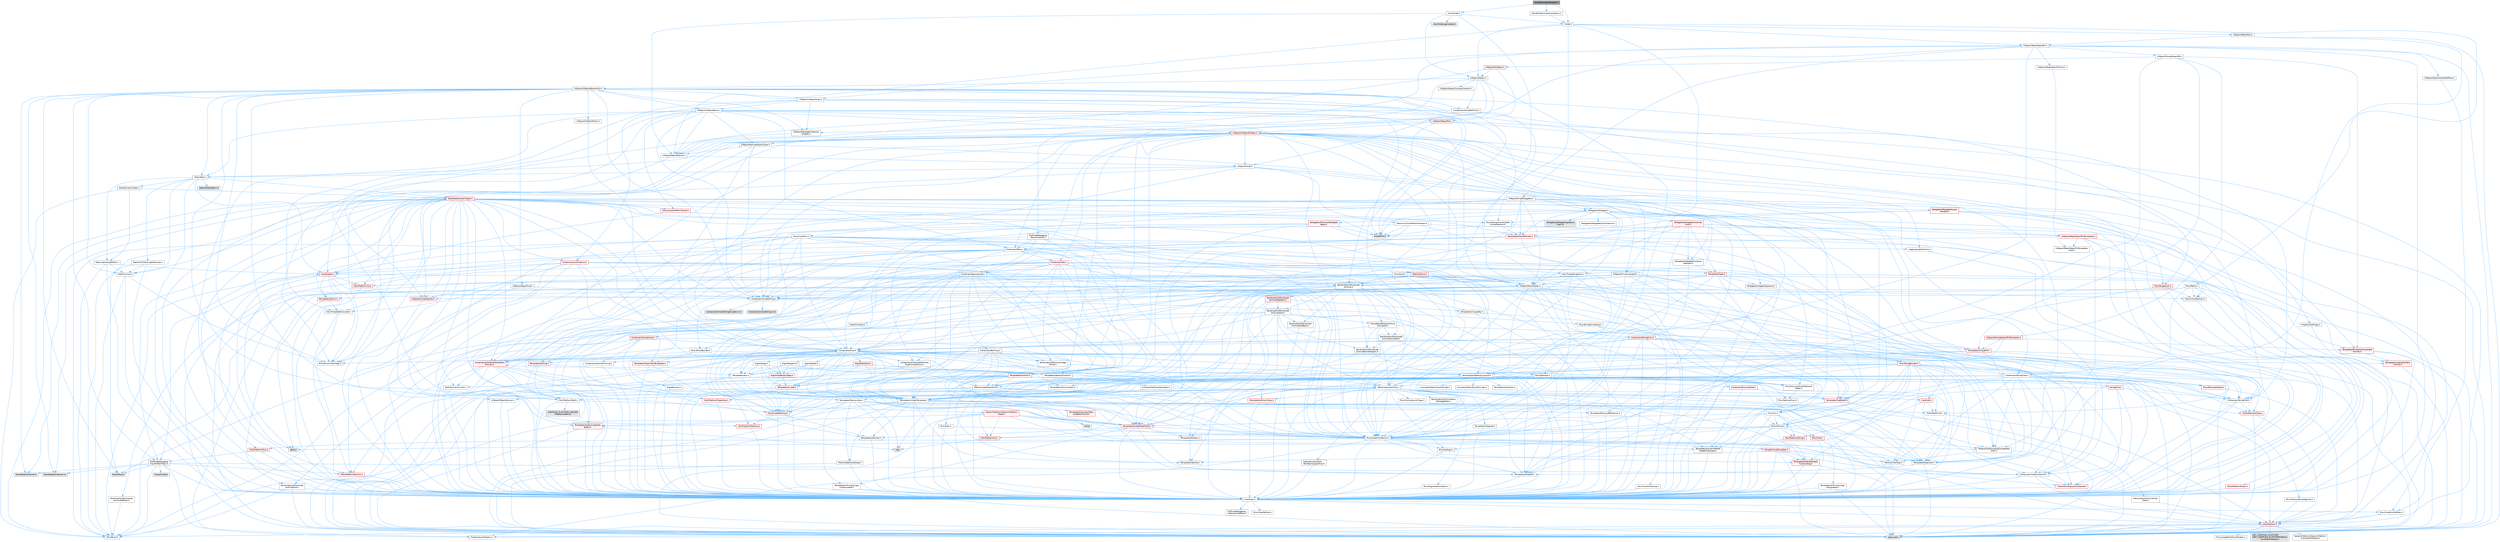 digraph "WorldPersistentFolders.h"
{
 // INTERACTIVE_SVG=YES
 // LATEX_PDF_SIZE
  bgcolor="transparent";
  edge [fontname=Helvetica,fontsize=10,labelfontname=Helvetica,labelfontsize=10];
  node [fontname=Helvetica,fontsize=10,shape=box,height=0.2,width=0.4];
  Node1 [id="Node000001",label="WorldPersistentFolders.h",height=0.2,width=0.4,color="gray40", fillcolor="grey60", style="filled", fontcolor="black",tooltip=" "];
  Node1 -> Node2 [id="edge1_Node000001_Node000002",color="steelblue1",style="solid",tooltip=" "];
  Node2 [id="Node000002",label="ActorFolder.h",height=0.2,width=0.4,color="grey40", fillcolor="white", style="filled",URL="$d3/d52/ActorFolder_8h.html",tooltip=" "];
  Node2 -> Node3 [id="edge2_Node000002_Node000003",color="steelblue1",style="solid",tooltip=" "];
  Node3 [id="Node000003",label="UObject/ObjectMacros.h",height=0.2,width=0.4,color="grey40", fillcolor="white", style="filled",URL="$d8/d8d/ObjectMacros_8h.html",tooltip=" "];
  Node3 -> Node4 [id="edge3_Node000003_Node000004",color="steelblue1",style="solid",tooltip=" "];
  Node4 [id="Node000004",label="Misc/EnumClassFlags.h",height=0.2,width=0.4,color="grey40", fillcolor="white", style="filled",URL="$d8/de7/EnumClassFlags_8h.html",tooltip=" "];
  Node3 -> Node5 [id="edge4_Node000003_Node000005",color="steelblue1",style="solid",tooltip=" "];
  Node5 [id="Node000005",label="UObject/Script.h",height=0.2,width=0.4,color="grey40", fillcolor="white", style="filled",URL="$de/dc6/Script_8h.html",tooltip=" "];
  Node5 -> Node6 [id="edge5_Node000005_Node000006",color="steelblue1",style="solid",tooltip=" "];
  Node6 [id="Node000006",label="Delegates/Delegate.h",height=0.2,width=0.4,color="grey40", fillcolor="white", style="filled",URL="$d4/d80/Delegate_8h.html",tooltip=" "];
  Node6 -> Node7 [id="edge6_Node000006_Node000007",color="steelblue1",style="solid",tooltip=" "];
  Node7 [id="Node000007",label="CoreTypes.h",height=0.2,width=0.4,color="grey40", fillcolor="white", style="filled",URL="$dc/dec/CoreTypes_8h.html",tooltip=" "];
  Node7 -> Node8 [id="edge7_Node000007_Node000008",color="steelblue1",style="solid",tooltip=" "];
  Node8 [id="Node000008",label="HAL/Platform.h",height=0.2,width=0.4,color="red", fillcolor="#FFF0F0", style="filled",URL="$d9/dd0/Platform_8h.html",tooltip=" "];
  Node8 -> Node9 [id="edge8_Node000008_Node000009",color="steelblue1",style="solid",tooltip=" "];
  Node9 [id="Node000009",label="Misc/Build.h",height=0.2,width=0.4,color="grey40", fillcolor="white", style="filled",URL="$d3/dbb/Build_8h.html",tooltip=" "];
  Node8 -> Node10 [id="edge9_Node000008_Node000010",color="steelblue1",style="solid",tooltip=" "];
  Node10 [id="Node000010",label="Misc/LargeWorldCoordinates.h",height=0.2,width=0.4,color="grey40", fillcolor="white", style="filled",URL="$d2/dcb/LargeWorldCoordinates_8h.html",tooltip=" "];
  Node8 -> Node11 [id="edge10_Node000008_Node000011",color="steelblue1",style="solid",tooltip=" "];
  Node11 [id="Node000011",label="type_traits",height=0.2,width=0.4,color="grey60", fillcolor="#E0E0E0", style="filled",tooltip=" "];
  Node8 -> Node12 [id="edge11_Node000008_Node000012",color="steelblue1",style="solid",tooltip=" "];
  Node12 [id="Node000012",label="PreprocessorHelpers.h",height=0.2,width=0.4,color="grey40", fillcolor="white", style="filled",URL="$db/ddb/PreprocessorHelpers_8h.html",tooltip=" "];
  Node8 -> Node13 [id="edge12_Node000008_Node000013",color="steelblue1",style="solid",tooltip=" "];
  Node13 [id="Node000013",label="UBT_COMPILED_PLATFORM\l/UBT_COMPILED_PLATFORMPlatform\lCompilerPreSetup.h",height=0.2,width=0.4,color="grey60", fillcolor="#E0E0E0", style="filled",tooltip=" "];
  Node8 -> Node14 [id="edge13_Node000008_Node000014",color="steelblue1",style="solid",tooltip=" "];
  Node14 [id="Node000014",label="GenericPlatform/GenericPlatform\lCompilerPreSetup.h",height=0.2,width=0.4,color="grey40", fillcolor="white", style="filled",URL="$d9/dc8/GenericPlatformCompilerPreSetup_8h.html",tooltip=" "];
  Node7 -> Node18 [id="edge14_Node000007_Node000018",color="steelblue1",style="solid",tooltip=" "];
  Node18 [id="Node000018",label="ProfilingDebugging\l/UMemoryDefines.h",height=0.2,width=0.4,color="grey40", fillcolor="white", style="filled",URL="$d2/da2/UMemoryDefines_8h.html",tooltip=" "];
  Node7 -> Node19 [id="edge15_Node000007_Node000019",color="steelblue1",style="solid",tooltip=" "];
  Node19 [id="Node000019",label="Misc/CoreMiscDefines.h",height=0.2,width=0.4,color="grey40", fillcolor="white", style="filled",URL="$da/d38/CoreMiscDefines_8h.html",tooltip=" "];
  Node19 -> Node8 [id="edge16_Node000019_Node000008",color="steelblue1",style="solid",tooltip=" "];
  Node19 -> Node12 [id="edge17_Node000019_Node000012",color="steelblue1",style="solid",tooltip=" "];
  Node7 -> Node20 [id="edge18_Node000007_Node000020",color="steelblue1",style="solid",tooltip=" "];
  Node20 [id="Node000020",label="Misc/CoreDefines.h",height=0.2,width=0.4,color="grey40", fillcolor="white", style="filled",URL="$d3/dd2/CoreDefines_8h.html",tooltip=" "];
  Node6 -> Node21 [id="edge19_Node000006_Node000021",color="steelblue1",style="solid",tooltip=" "];
  Node21 [id="Node000021",label="Misc/AssertionMacros.h",height=0.2,width=0.4,color="grey40", fillcolor="white", style="filled",URL="$d0/dfa/AssertionMacros_8h.html",tooltip=" "];
  Node21 -> Node7 [id="edge20_Node000021_Node000007",color="steelblue1",style="solid",tooltip=" "];
  Node21 -> Node8 [id="edge21_Node000021_Node000008",color="steelblue1",style="solid",tooltip=" "];
  Node21 -> Node22 [id="edge22_Node000021_Node000022",color="steelblue1",style="solid",tooltip=" "];
  Node22 [id="Node000022",label="HAL/PlatformMisc.h",height=0.2,width=0.4,color="red", fillcolor="#FFF0F0", style="filled",URL="$d0/df5/PlatformMisc_8h.html",tooltip=" "];
  Node22 -> Node7 [id="edge23_Node000022_Node000007",color="steelblue1",style="solid",tooltip=" "];
  Node22 -> Node49 [id="edge24_Node000022_Node000049",color="steelblue1",style="solid",tooltip=" "];
  Node49 [id="Node000049",label="ProfilingDebugging\l/CpuProfilerTrace.h",height=0.2,width=0.4,color="grey40", fillcolor="white", style="filled",URL="$da/dcb/CpuProfilerTrace_8h.html",tooltip=" "];
  Node49 -> Node7 [id="edge25_Node000049_Node000007",color="steelblue1",style="solid",tooltip=" "];
  Node49 -> Node30 [id="edge26_Node000049_Node000030",color="steelblue1",style="solid",tooltip=" "];
  Node30 [id="Node000030",label="Containers/ContainersFwd.h",height=0.2,width=0.4,color="grey40", fillcolor="white", style="filled",URL="$d4/d0a/ContainersFwd_8h.html",tooltip=" "];
  Node30 -> Node8 [id="edge27_Node000030_Node000008",color="steelblue1",style="solid",tooltip=" "];
  Node30 -> Node7 [id="edge28_Node000030_Node000007",color="steelblue1",style="solid",tooltip=" "];
  Node30 -> Node27 [id="edge29_Node000030_Node000027",color="steelblue1",style="solid",tooltip=" "];
  Node27 [id="Node000027",label="Traits/IsContiguousContainer.h",height=0.2,width=0.4,color="red", fillcolor="#FFF0F0", style="filled",URL="$d5/d3c/IsContiguousContainer_8h.html",tooltip=" "];
  Node27 -> Node7 [id="edge30_Node000027_Node000007",color="steelblue1",style="solid",tooltip=" "];
  Node49 -> Node50 [id="edge31_Node000049_Node000050",color="steelblue1",style="solid",tooltip=" "];
  Node50 [id="Node000050",label="HAL/PlatformAtomics.h",height=0.2,width=0.4,color="red", fillcolor="#FFF0F0", style="filled",URL="$d3/d36/PlatformAtomics_8h.html",tooltip=" "];
  Node50 -> Node7 [id="edge32_Node000050_Node000007",color="steelblue1",style="solid",tooltip=" "];
  Node49 -> Node12 [id="edge33_Node000049_Node000012",color="steelblue1",style="solid",tooltip=" "];
  Node49 -> Node9 [id="edge34_Node000049_Node000009",color="steelblue1",style="solid",tooltip=" "];
  Node49 -> Node53 [id="edge35_Node000049_Node000053",color="steelblue1",style="solid",tooltip=" "];
  Node53 [id="Node000053",label="Trace/Config.h",height=0.2,width=0.4,color="grey60", fillcolor="#E0E0E0", style="filled",tooltip=" "];
  Node49 -> Node54 [id="edge36_Node000049_Node000054",color="steelblue1",style="solid",tooltip=" "];
  Node54 [id="Node000054",label="Trace/Detail/Channel.h",height=0.2,width=0.4,color="grey60", fillcolor="#E0E0E0", style="filled",tooltip=" "];
  Node49 -> Node55 [id="edge37_Node000049_Node000055",color="steelblue1",style="solid",tooltip=" "];
  Node55 [id="Node000055",label="Trace/Detail/Channel.inl",height=0.2,width=0.4,color="grey60", fillcolor="#E0E0E0", style="filled",tooltip=" "];
  Node49 -> Node56 [id="edge38_Node000049_Node000056",color="steelblue1",style="solid",tooltip=" "];
  Node56 [id="Node000056",label="Trace/Trace.h",height=0.2,width=0.4,color="grey60", fillcolor="#E0E0E0", style="filled",tooltip=" "];
  Node21 -> Node12 [id="edge39_Node000021_Node000012",color="steelblue1",style="solid",tooltip=" "];
  Node21 -> Node57 [id="edge40_Node000021_Node000057",color="steelblue1",style="solid",tooltip=" "];
  Node57 [id="Node000057",label="Templates/EnableIf.h",height=0.2,width=0.4,color="grey40", fillcolor="white", style="filled",URL="$d7/d60/EnableIf_8h.html",tooltip=" "];
  Node57 -> Node7 [id="edge41_Node000057_Node000007",color="steelblue1",style="solid",tooltip=" "];
  Node21 -> Node58 [id="edge42_Node000021_Node000058",color="steelblue1",style="solid",tooltip=" "];
  Node58 [id="Node000058",label="Templates/IsArrayOrRefOf\lTypeByPredicate.h",height=0.2,width=0.4,color="grey40", fillcolor="white", style="filled",URL="$d6/da1/IsArrayOrRefOfTypeByPredicate_8h.html",tooltip=" "];
  Node58 -> Node7 [id="edge43_Node000058_Node000007",color="steelblue1",style="solid",tooltip=" "];
  Node21 -> Node59 [id="edge44_Node000021_Node000059",color="steelblue1",style="solid",tooltip=" "];
  Node59 [id="Node000059",label="Templates/IsValidVariadic\lFunctionArg.h",height=0.2,width=0.4,color="red", fillcolor="#FFF0F0", style="filled",URL="$d0/dc8/IsValidVariadicFunctionArg_8h.html",tooltip=" "];
  Node59 -> Node7 [id="edge45_Node000059_Node000007",color="steelblue1",style="solid",tooltip=" "];
  Node59 -> Node11 [id="edge46_Node000059_Node000011",color="steelblue1",style="solid",tooltip=" "];
  Node21 -> Node61 [id="edge47_Node000021_Node000061",color="steelblue1",style="solid",tooltip=" "];
  Node61 [id="Node000061",label="Traits/IsCharEncodingCompatible\lWith.h",height=0.2,width=0.4,color="grey40", fillcolor="white", style="filled",URL="$df/dd1/IsCharEncodingCompatibleWith_8h.html",tooltip=" "];
  Node61 -> Node11 [id="edge48_Node000061_Node000011",color="steelblue1",style="solid",tooltip=" "];
  Node61 -> Node62 [id="edge49_Node000061_Node000062",color="steelblue1",style="solid",tooltip=" "];
  Node62 [id="Node000062",label="Traits/IsCharType.h",height=0.2,width=0.4,color="grey40", fillcolor="white", style="filled",URL="$db/d51/IsCharType_8h.html",tooltip=" "];
  Node62 -> Node7 [id="edge50_Node000062_Node000007",color="steelblue1",style="solid",tooltip=" "];
  Node21 -> Node63 [id="edge51_Node000021_Node000063",color="steelblue1",style="solid",tooltip=" "];
  Node63 [id="Node000063",label="Misc/VarArgs.h",height=0.2,width=0.4,color="grey40", fillcolor="white", style="filled",URL="$d5/d6f/VarArgs_8h.html",tooltip=" "];
  Node63 -> Node7 [id="edge52_Node000063_Node000007",color="steelblue1",style="solid",tooltip=" "];
  Node21 -> Node64 [id="edge53_Node000021_Node000064",color="steelblue1",style="solid",tooltip=" "];
  Node64 [id="Node000064",label="String/FormatStringSan.h",height=0.2,width=0.4,color="red", fillcolor="#FFF0F0", style="filled",URL="$d3/d8b/FormatStringSan_8h.html",tooltip=" "];
  Node64 -> Node11 [id="edge54_Node000064_Node000011",color="steelblue1",style="solid",tooltip=" "];
  Node64 -> Node7 [id="edge55_Node000064_Node000007",color="steelblue1",style="solid",tooltip=" "];
  Node64 -> Node65 [id="edge56_Node000064_Node000065",color="steelblue1",style="solid",tooltip=" "];
  Node65 [id="Node000065",label="Templates/Requires.h",height=0.2,width=0.4,color="grey40", fillcolor="white", style="filled",URL="$dc/d96/Requires_8h.html",tooltip=" "];
  Node65 -> Node57 [id="edge57_Node000065_Node000057",color="steelblue1",style="solid",tooltip=" "];
  Node65 -> Node11 [id="edge58_Node000065_Node000011",color="steelblue1",style="solid",tooltip=" "];
  Node64 -> Node66 [id="edge59_Node000064_Node000066",color="steelblue1",style="solid",tooltip=" "];
  Node66 [id="Node000066",label="Templates/Identity.h",height=0.2,width=0.4,color="grey40", fillcolor="white", style="filled",URL="$d0/dd5/Identity_8h.html",tooltip=" "];
  Node64 -> Node59 [id="edge60_Node000064_Node000059",color="steelblue1",style="solid",tooltip=" "];
  Node64 -> Node62 [id="edge61_Node000064_Node000062",color="steelblue1",style="solid",tooltip=" "];
  Node64 -> Node30 [id="edge62_Node000064_Node000030",color="steelblue1",style="solid",tooltip=" "];
  Node21 -> Node70 [id="edge63_Node000021_Node000070",color="steelblue1",style="solid",tooltip=" "];
  Node70 [id="Node000070",label="atomic",height=0.2,width=0.4,color="grey60", fillcolor="#E0E0E0", style="filled",tooltip=" "];
  Node6 -> Node71 [id="edge64_Node000006_Node000071",color="steelblue1",style="solid",tooltip=" "];
  Node71 [id="Node000071",label="UObject/NameTypes.h",height=0.2,width=0.4,color="grey40", fillcolor="white", style="filled",URL="$d6/d35/NameTypes_8h.html",tooltip=" "];
  Node71 -> Node7 [id="edge65_Node000071_Node000007",color="steelblue1",style="solid",tooltip=" "];
  Node71 -> Node21 [id="edge66_Node000071_Node000021",color="steelblue1",style="solid",tooltip=" "];
  Node71 -> Node72 [id="edge67_Node000071_Node000072",color="steelblue1",style="solid",tooltip=" "];
  Node72 [id="Node000072",label="HAL/UnrealMemory.h",height=0.2,width=0.4,color="red", fillcolor="#FFF0F0", style="filled",URL="$d9/d96/UnrealMemory_8h.html",tooltip=" "];
  Node72 -> Node7 [id="edge68_Node000072_Node000007",color="steelblue1",style="solid",tooltip=" "];
  Node72 -> Node89 [id="edge69_Node000072_Node000089",color="steelblue1",style="solid",tooltip=" "];
  Node89 [id="Node000089",label="HAL/PlatformMemory.h",height=0.2,width=0.4,color="red", fillcolor="#FFF0F0", style="filled",URL="$de/d68/PlatformMemory_8h.html",tooltip=" "];
  Node89 -> Node7 [id="edge70_Node000089_Node000007",color="steelblue1",style="solid",tooltip=" "];
  Node72 -> Node92 [id="edge71_Node000072_Node000092",color="steelblue1",style="solid",tooltip=" "];
  Node92 [id="Node000092",label="Templates/IsPointer.h",height=0.2,width=0.4,color="grey40", fillcolor="white", style="filled",URL="$d7/d05/IsPointer_8h.html",tooltip=" "];
  Node92 -> Node7 [id="edge72_Node000092_Node000007",color="steelblue1",style="solid",tooltip=" "];
  Node71 -> Node93 [id="edge73_Node000071_Node000093",color="steelblue1",style="solid",tooltip=" "];
  Node93 [id="Node000093",label="Templates/UnrealTypeTraits.h",height=0.2,width=0.4,color="red", fillcolor="#FFF0F0", style="filled",URL="$d2/d2d/UnrealTypeTraits_8h.html",tooltip=" "];
  Node93 -> Node7 [id="edge74_Node000093_Node000007",color="steelblue1",style="solid",tooltip=" "];
  Node93 -> Node92 [id="edge75_Node000093_Node000092",color="steelblue1",style="solid",tooltip=" "];
  Node93 -> Node21 [id="edge76_Node000093_Node000021",color="steelblue1",style="solid",tooltip=" "];
  Node93 -> Node57 [id="edge77_Node000093_Node000057",color="steelblue1",style="solid",tooltip=" "];
  Node93 -> Node95 [id="edge78_Node000093_Node000095",color="steelblue1",style="solid",tooltip=" "];
  Node95 [id="Node000095",label="Templates/Models.h",height=0.2,width=0.4,color="grey40", fillcolor="white", style="filled",URL="$d3/d0c/Models_8h.html",tooltip=" "];
  Node95 -> Node66 [id="edge79_Node000095_Node000066",color="steelblue1",style="solid",tooltip=" "];
  Node93 -> Node86 [id="edge80_Node000093_Node000086",color="steelblue1",style="solid",tooltip=" "];
  Node86 [id="Node000086",label="Templates/IsTriviallyCopy\lConstructible.h",height=0.2,width=0.4,color="grey40", fillcolor="white", style="filled",URL="$d3/d78/IsTriviallyCopyConstructible_8h.html",tooltip=" "];
  Node86 -> Node7 [id="edge81_Node000086_Node000007",color="steelblue1",style="solid",tooltip=" "];
  Node86 -> Node11 [id="edge82_Node000086_Node000011",color="steelblue1",style="solid",tooltip=" "];
  Node71 -> Node98 [id="edge83_Node000071_Node000098",color="steelblue1",style="solid",tooltip=" "];
  Node98 [id="Node000098",label="Templates/UnrealTemplate.h",height=0.2,width=0.4,color="grey40", fillcolor="white", style="filled",URL="$d4/d24/UnrealTemplate_8h.html",tooltip=" "];
  Node98 -> Node7 [id="edge84_Node000098_Node000007",color="steelblue1",style="solid",tooltip=" "];
  Node98 -> Node92 [id="edge85_Node000098_Node000092",color="steelblue1",style="solid",tooltip=" "];
  Node98 -> Node72 [id="edge86_Node000098_Node000072",color="steelblue1",style="solid",tooltip=" "];
  Node98 -> Node99 [id="edge87_Node000098_Node000099",color="steelblue1",style="solid",tooltip=" "];
  Node99 [id="Node000099",label="Templates/CopyQualifiers\lAndRefsFromTo.h",height=0.2,width=0.4,color="red", fillcolor="#FFF0F0", style="filled",URL="$d3/db3/CopyQualifiersAndRefsFromTo_8h.html",tooltip=" "];
  Node98 -> Node93 [id="edge88_Node000098_Node000093",color="steelblue1",style="solid",tooltip=" "];
  Node98 -> Node101 [id="edge89_Node000098_Node000101",color="steelblue1",style="solid",tooltip=" "];
  Node101 [id="Node000101",label="Templates/RemoveReference.h",height=0.2,width=0.4,color="grey40", fillcolor="white", style="filled",URL="$da/dbe/RemoveReference_8h.html",tooltip=" "];
  Node101 -> Node7 [id="edge90_Node000101_Node000007",color="steelblue1",style="solid",tooltip=" "];
  Node98 -> Node65 [id="edge91_Node000098_Node000065",color="steelblue1",style="solid",tooltip=" "];
  Node98 -> Node102 [id="edge92_Node000098_Node000102",color="steelblue1",style="solid",tooltip=" "];
  Node102 [id="Node000102",label="Templates/TypeCompatible\lBytes.h",height=0.2,width=0.4,color="red", fillcolor="#FFF0F0", style="filled",URL="$df/d0a/TypeCompatibleBytes_8h.html",tooltip=" "];
  Node102 -> Node7 [id="edge93_Node000102_Node000007",color="steelblue1",style="solid",tooltip=" "];
  Node102 -> Node35 [id="edge94_Node000102_Node000035",color="steelblue1",style="solid",tooltip=" "];
  Node35 [id="Node000035",label="new",height=0.2,width=0.4,color="grey60", fillcolor="#E0E0E0", style="filled",tooltip=" "];
  Node102 -> Node11 [id="edge95_Node000102_Node000011",color="steelblue1",style="solid",tooltip=" "];
  Node98 -> Node66 [id="edge96_Node000098_Node000066",color="steelblue1",style="solid",tooltip=" "];
  Node98 -> Node27 [id="edge97_Node000098_Node000027",color="steelblue1",style="solid",tooltip=" "];
  Node98 -> Node103 [id="edge98_Node000098_Node000103",color="steelblue1",style="solid",tooltip=" "];
  Node103 [id="Node000103",label="Traits/UseBitwiseSwap.h",height=0.2,width=0.4,color="grey40", fillcolor="white", style="filled",URL="$db/df3/UseBitwiseSwap_8h.html",tooltip=" "];
  Node103 -> Node7 [id="edge99_Node000103_Node000007",color="steelblue1",style="solid",tooltip=" "];
  Node103 -> Node11 [id="edge100_Node000103_Node000011",color="steelblue1",style="solid",tooltip=" "];
  Node98 -> Node11 [id="edge101_Node000098_Node000011",color="steelblue1",style="solid",tooltip=" "];
  Node71 -> Node104 [id="edge102_Node000071_Node000104",color="steelblue1",style="solid",tooltip=" "];
  Node104 [id="Node000104",label="Containers/UnrealString.h",height=0.2,width=0.4,color="grey40", fillcolor="white", style="filled",URL="$d5/dba/UnrealString_8h.html",tooltip=" "];
  Node104 -> Node105 [id="edge103_Node000104_Node000105",color="steelblue1",style="solid",tooltip=" "];
  Node105 [id="Node000105",label="Containers/UnrealStringIncludes.h.inl",height=0.2,width=0.4,color="grey60", fillcolor="#E0E0E0", style="filled",tooltip=" "];
  Node104 -> Node106 [id="edge104_Node000104_Node000106",color="steelblue1",style="solid",tooltip=" "];
  Node106 [id="Node000106",label="Containers/UnrealString.h.inl",height=0.2,width=0.4,color="grey60", fillcolor="#E0E0E0", style="filled",tooltip=" "];
  Node104 -> Node107 [id="edge105_Node000104_Node000107",color="steelblue1",style="solid",tooltip=" "];
  Node107 [id="Node000107",label="Misc/StringFormatArg.h",height=0.2,width=0.4,color="grey40", fillcolor="white", style="filled",URL="$d2/d16/StringFormatArg_8h.html",tooltip=" "];
  Node107 -> Node30 [id="edge106_Node000107_Node000030",color="steelblue1",style="solid",tooltip=" "];
  Node71 -> Node108 [id="edge107_Node000071_Node000108",color="steelblue1",style="solid",tooltip=" "];
  Node108 [id="Node000108",label="HAL/CriticalSection.h",height=0.2,width=0.4,color="grey40", fillcolor="white", style="filled",URL="$d6/d90/CriticalSection_8h.html",tooltip=" "];
  Node108 -> Node109 [id="edge108_Node000108_Node000109",color="steelblue1",style="solid",tooltip=" "];
  Node109 [id="Node000109",label="HAL/PlatformMutex.h",height=0.2,width=0.4,color="red", fillcolor="#FFF0F0", style="filled",URL="$d9/d0b/PlatformMutex_8h.html",tooltip=" "];
  Node109 -> Node7 [id="edge109_Node000109_Node000007",color="steelblue1",style="solid",tooltip=" "];
  Node71 -> Node111 [id="edge110_Node000071_Node000111",color="steelblue1",style="solid",tooltip=" "];
  Node111 [id="Node000111",label="Containers/StringConv.h",height=0.2,width=0.4,color="red", fillcolor="#FFF0F0", style="filled",URL="$d3/ddf/StringConv_8h.html",tooltip=" "];
  Node111 -> Node7 [id="edge111_Node000111_Node000007",color="steelblue1",style="solid",tooltip=" "];
  Node111 -> Node21 [id="edge112_Node000111_Node000021",color="steelblue1",style="solid",tooltip=" "];
  Node111 -> Node112 [id="edge113_Node000111_Node000112",color="steelblue1",style="solid",tooltip=" "];
  Node112 [id="Node000112",label="Containers/ContainerAllocation\lPolicies.h",height=0.2,width=0.4,color="red", fillcolor="#FFF0F0", style="filled",URL="$d7/dff/ContainerAllocationPolicies_8h.html",tooltip=" "];
  Node112 -> Node7 [id="edge114_Node000112_Node000007",color="steelblue1",style="solid",tooltip=" "];
  Node112 -> Node112 [id="edge115_Node000112_Node000112",color="steelblue1",style="solid",tooltip=" "];
  Node112 -> Node114 [id="edge116_Node000112_Node000114",color="steelblue1",style="solid",tooltip=" "];
  Node114 [id="Node000114",label="HAL/PlatformMath.h",height=0.2,width=0.4,color="grey40", fillcolor="white", style="filled",URL="$dc/d53/PlatformMath_8h.html",tooltip=" "];
  Node114 -> Node7 [id="edge117_Node000114_Node000007",color="steelblue1",style="solid",tooltip=" "];
  Node114 -> Node115 [id="edge118_Node000114_Node000115",color="steelblue1",style="solid",tooltip=" "];
  Node115 [id="Node000115",label="GenericPlatform/GenericPlatform\lMath.h",height=0.2,width=0.4,color="red", fillcolor="#FFF0F0", style="filled",URL="$d5/d79/GenericPlatformMath_8h.html",tooltip=" "];
  Node115 -> Node7 [id="edge119_Node000115_Node000007",color="steelblue1",style="solid",tooltip=" "];
  Node115 -> Node30 [id="edge120_Node000115_Node000030",color="steelblue1",style="solid",tooltip=" "];
  Node115 -> Node34 [id="edge121_Node000115_Node000034",color="steelblue1",style="solid",tooltip=" "];
  Node34 [id="Node000034",label="HAL/PlatformCrt.h",height=0.2,width=0.4,color="red", fillcolor="#FFF0F0", style="filled",URL="$d8/d75/PlatformCrt_8h.html",tooltip=" "];
  Node34 -> Node35 [id="edge122_Node000034_Node000035",color="steelblue1",style="solid",tooltip=" "];
  Node115 -> Node93 [id="edge123_Node000115_Node000093",color="steelblue1",style="solid",tooltip=" "];
  Node115 -> Node65 [id="edge124_Node000115_Node000065",color="steelblue1",style="solid",tooltip=" "];
  Node115 -> Node102 [id="edge125_Node000115_Node000102",color="steelblue1",style="solid",tooltip=" "];
  Node115 -> Node120 [id="edge126_Node000115_Node000120",color="steelblue1",style="solid",tooltip=" "];
  Node120 [id="Node000120",label="limits",height=0.2,width=0.4,color="grey60", fillcolor="#E0E0E0", style="filled",tooltip=" "];
  Node115 -> Node11 [id="edge127_Node000115_Node000011",color="steelblue1",style="solid",tooltip=" "];
  Node114 -> Node121 [id="edge128_Node000114_Node000121",color="steelblue1",style="solid",tooltip=" "];
  Node121 [id="Node000121",label="COMPILED_PLATFORM_HEADER\l(PlatformMath.h)",height=0.2,width=0.4,color="grey60", fillcolor="#E0E0E0", style="filled",tooltip=" "];
  Node112 -> Node72 [id="edge129_Node000112_Node000072",color="steelblue1",style="solid",tooltip=" "];
  Node112 -> Node44 [id="edge130_Node000112_Node000044",color="steelblue1",style="solid",tooltip=" "];
  Node44 [id="Node000044",label="Math/NumericLimits.h",height=0.2,width=0.4,color="grey40", fillcolor="white", style="filled",URL="$df/d1b/NumericLimits_8h.html",tooltip=" "];
  Node44 -> Node7 [id="edge131_Node000044_Node000007",color="steelblue1",style="solid",tooltip=" "];
  Node112 -> Node21 [id="edge132_Node000112_Node000021",color="steelblue1",style="solid",tooltip=" "];
  Node112 -> Node122 [id="edge133_Node000112_Node000122",color="steelblue1",style="solid",tooltip=" "];
  Node122 [id="Node000122",label="Templates/IsPolymorphic.h",height=0.2,width=0.4,color="grey40", fillcolor="white", style="filled",URL="$dc/d20/IsPolymorphic_8h.html",tooltip=" "];
  Node112 -> Node123 [id="edge134_Node000112_Node000123",color="steelblue1",style="solid",tooltip=" "];
  Node123 [id="Node000123",label="Templates/MemoryOps.h",height=0.2,width=0.4,color="grey40", fillcolor="white", style="filled",URL="$db/dea/MemoryOps_8h.html",tooltip=" "];
  Node123 -> Node7 [id="edge135_Node000123_Node000007",color="steelblue1",style="solid",tooltip=" "];
  Node123 -> Node72 [id="edge136_Node000123_Node000072",color="steelblue1",style="solid",tooltip=" "];
  Node123 -> Node87 [id="edge137_Node000123_Node000087",color="steelblue1",style="solid",tooltip=" "];
  Node87 [id="Node000087",label="Templates/IsTriviallyCopy\lAssignable.h",height=0.2,width=0.4,color="grey40", fillcolor="white", style="filled",URL="$d2/df2/IsTriviallyCopyAssignable_8h.html",tooltip=" "];
  Node87 -> Node7 [id="edge138_Node000087_Node000007",color="steelblue1",style="solid",tooltip=" "];
  Node87 -> Node11 [id="edge139_Node000087_Node000011",color="steelblue1",style="solid",tooltip=" "];
  Node123 -> Node86 [id="edge140_Node000123_Node000086",color="steelblue1",style="solid",tooltip=" "];
  Node123 -> Node65 [id="edge141_Node000123_Node000065",color="steelblue1",style="solid",tooltip=" "];
  Node123 -> Node93 [id="edge142_Node000123_Node000093",color="steelblue1",style="solid",tooltip=" "];
  Node123 -> Node103 [id="edge143_Node000123_Node000103",color="steelblue1",style="solid",tooltip=" "];
  Node123 -> Node35 [id="edge144_Node000123_Node000035",color="steelblue1",style="solid",tooltip=" "];
  Node123 -> Node11 [id="edge145_Node000123_Node000011",color="steelblue1",style="solid",tooltip=" "];
  Node112 -> Node102 [id="edge146_Node000112_Node000102",color="steelblue1",style="solid",tooltip=" "];
  Node112 -> Node11 [id="edge147_Node000112_Node000011",color="steelblue1",style="solid",tooltip=" "];
  Node111 -> Node124 [id="edge148_Node000111_Node000124",color="steelblue1",style="solid",tooltip=" "];
  Node124 [id="Node000124",label="Containers/Array.h",height=0.2,width=0.4,color="grey40", fillcolor="white", style="filled",URL="$df/dd0/Array_8h.html",tooltip=" "];
  Node124 -> Node7 [id="edge149_Node000124_Node000007",color="steelblue1",style="solid",tooltip=" "];
  Node124 -> Node21 [id="edge150_Node000124_Node000021",color="steelblue1",style="solid",tooltip=" "];
  Node124 -> Node125 [id="edge151_Node000124_Node000125",color="steelblue1",style="solid",tooltip=" "];
  Node125 [id="Node000125",label="Misc/IntrusiveUnsetOptional\lState.h",height=0.2,width=0.4,color="grey40", fillcolor="white", style="filled",URL="$d2/d0a/IntrusiveUnsetOptionalState_8h.html",tooltip=" "];
  Node125 -> Node126 [id="edge152_Node000125_Node000126",color="steelblue1",style="solid",tooltip=" "];
  Node126 [id="Node000126",label="Misc/OptionalFwd.h",height=0.2,width=0.4,color="grey40", fillcolor="white", style="filled",URL="$dc/d50/OptionalFwd_8h.html",tooltip=" "];
  Node124 -> Node127 [id="edge153_Node000124_Node000127",color="steelblue1",style="solid",tooltip=" "];
  Node127 [id="Node000127",label="Misc/ReverseIterate.h",height=0.2,width=0.4,color="red", fillcolor="#FFF0F0", style="filled",URL="$db/de3/ReverseIterate_8h.html",tooltip=" "];
  Node127 -> Node8 [id="edge154_Node000127_Node000008",color="steelblue1",style="solid",tooltip=" "];
  Node124 -> Node72 [id="edge155_Node000124_Node000072",color="steelblue1",style="solid",tooltip=" "];
  Node124 -> Node93 [id="edge156_Node000124_Node000093",color="steelblue1",style="solid",tooltip=" "];
  Node124 -> Node98 [id="edge157_Node000124_Node000098",color="steelblue1",style="solid",tooltip=" "];
  Node124 -> Node129 [id="edge158_Node000124_Node000129",color="steelblue1",style="solid",tooltip=" "];
  Node129 [id="Node000129",label="Containers/AllowShrinking.h",height=0.2,width=0.4,color="grey40", fillcolor="white", style="filled",URL="$d7/d1a/AllowShrinking_8h.html",tooltip=" "];
  Node129 -> Node7 [id="edge159_Node000129_Node000007",color="steelblue1",style="solid",tooltip=" "];
  Node124 -> Node112 [id="edge160_Node000124_Node000112",color="steelblue1",style="solid",tooltip=" "];
  Node124 -> Node130 [id="edge161_Node000124_Node000130",color="steelblue1",style="solid",tooltip=" "];
  Node130 [id="Node000130",label="Containers/ContainerElement\lTypeCompatibility.h",height=0.2,width=0.4,color="grey40", fillcolor="white", style="filled",URL="$df/ddf/ContainerElementTypeCompatibility_8h.html",tooltip=" "];
  Node130 -> Node7 [id="edge162_Node000130_Node000007",color="steelblue1",style="solid",tooltip=" "];
  Node130 -> Node93 [id="edge163_Node000130_Node000093",color="steelblue1",style="solid",tooltip=" "];
  Node124 -> Node131 [id="edge164_Node000124_Node000131",color="steelblue1",style="solid",tooltip=" "];
  Node131 [id="Node000131",label="Serialization/Archive.h",height=0.2,width=0.4,color="grey40", fillcolor="white", style="filled",URL="$d7/d3b/Archive_8h.html",tooltip=" "];
  Node131 -> Node29 [id="edge165_Node000131_Node000029",color="steelblue1",style="solid",tooltip=" "];
  Node29 [id="Node000029",label="CoreFwd.h",height=0.2,width=0.4,color="red", fillcolor="#FFF0F0", style="filled",URL="$d1/d1e/CoreFwd_8h.html",tooltip=" "];
  Node29 -> Node7 [id="edge166_Node000029_Node000007",color="steelblue1",style="solid",tooltip=" "];
  Node29 -> Node30 [id="edge167_Node000029_Node000030",color="steelblue1",style="solid",tooltip=" "];
  Node29 -> Node31 [id="edge168_Node000029_Node000031",color="steelblue1",style="solid",tooltip=" "];
  Node31 [id="Node000031",label="Math/MathFwd.h",height=0.2,width=0.4,color="grey40", fillcolor="white", style="filled",URL="$d2/d10/MathFwd_8h.html",tooltip=" "];
  Node31 -> Node8 [id="edge169_Node000031_Node000008",color="steelblue1",style="solid",tooltip=" "];
  Node131 -> Node7 [id="edge170_Node000131_Node000007",color="steelblue1",style="solid",tooltip=" "];
  Node131 -> Node132 [id="edge171_Node000131_Node000132",color="steelblue1",style="solid",tooltip=" "];
  Node132 [id="Node000132",label="HAL/PlatformProperties.h",height=0.2,width=0.4,color="red", fillcolor="#FFF0F0", style="filled",URL="$d9/db0/PlatformProperties_8h.html",tooltip=" "];
  Node132 -> Node7 [id="edge172_Node000132_Node000007",color="steelblue1",style="solid",tooltip=" "];
  Node131 -> Node135 [id="edge173_Node000131_Node000135",color="steelblue1",style="solid",tooltip=" "];
  Node135 [id="Node000135",label="Internationalization\l/TextNamespaceFwd.h",height=0.2,width=0.4,color="grey40", fillcolor="white", style="filled",URL="$d8/d97/TextNamespaceFwd_8h.html",tooltip=" "];
  Node135 -> Node7 [id="edge174_Node000135_Node000007",color="steelblue1",style="solid",tooltip=" "];
  Node131 -> Node31 [id="edge175_Node000131_Node000031",color="steelblue1",style="solid",tooltip=" "];
  Node131 -> Node21 [id="edge176_Node000131_Node000021",color="steelblue1",style="solid",tooltip=" "];
  Node131 -> Node9 [id="edge177_Node000131_Node000009",color="steelblue1",style="solid",tooltip=" "];
  Node131 -> Node45 [id="edge178_Node000131_Node000045",color="steelblue1",style="solid",tooltip=" "];
  Node45 [id="Node000045",label="Misc/CompressionFlags.h",height=0.2,width=0.4,color="grey40", fillcolor="white", style="filled",URL="$d9/d76/CompressionFlags_8h.html",tooltip=" "];
  Node131 -> Node136 [id="edge179_Node000131_Node000136",color="steelblue1",style="solid",tooltip=" "];
  Node136 [id="Node000136",label="Misc/EngineVersionBase.h",height=0.2,width=0.4,color="grey40", fillcolor="white", style="filled",URL="$d5/d2b/EngineVersionBase_8h.html",tooltip=" "];
  Node136 -> Node7 [id="edge180_Node000136_Node000007",color="steelblue1",style="solid",tooltip=" "];
  Node131 -> Node63 [id="edge181_Node000131_Node000063",color="steelblue1",style="solid",tooltip=" "];
  Node131 -> Node137 [id="edge182_Node000131_Node000137",color="steelblue1",style="solid",tooltip=" "];
  Node137 [id="Node000137",label="Serialization/ArchiveCook\lData.h",height=0.2,width=0.4,color="grey40", fillcolor="white", style="filled",URL="$dc/db6/ArchiveCookData_8h.html",tooltip=" "];
  Node137 -> Node8 [id="edge183_Node000137_Node000008",color="steelblue1",style="solid",tooltip=" "];
  Node131 -> Node138 [id="edge184_Node000131_Node000138",color="steelblue1",style="solid",tooltip=" "];
  Node138 [id="Node000138",label="Serialization/ArchiveSave\lPackageData.h",height=0.2,width=0.4,color="grey40", fillcolor="white", style="filled",URL="$d1/d37/ArchiveSavePackageData_8h.html",tooltip=" "];
  Node131 -> Node57 [id="edge185_Node000131_Node000057",color="steelblue1",style="solid",tooltip=" "];
  Node131 -> Node58 [id="edge186_Node000131_Node000058",color="steelblue1",style="solid",tooltip=" "];
  Node131 -> Node139 [id="edge187_Node000131_Node000139",color="steelblue1",style="solid",tooltip=" "];
  Node139 [id="Node000139",label="Templates/IsEnumClass.h",height=0.2,width=0.4,color="red", fillcolor="#FFF0F0", style="filled",URL="$d7/d15/IsEnumClass_8h.html",tooltip=" "];
  Node139 -> Node7 [id="edge188_Node000139_Node000007",color="steelblue1",style="solid",tooltip=" "];
  Node131 -> Node119 [id="edge189_Node000131_Node000119",color="steelblue1",style="solid",tooltip=" "];
  Node119 [id="Node000119",label="Templates/IsSigned.h",height=0.2,width=0.4,color="grey40", fillcolor="white", style="filled",URL="$d8/dd8/IsSigned_8h.html",tooltip=" "];
  Node119 -> Node7 [id="edge190_Node000119_Node000007",color="steelblue1",style="solid",tooltip=" "];
  Node131 -> Node59 [id="edge191_Node000131_Node000059",color="steelblue1",style="solid",tooltip=" "];
  Node131 -> Node98 [id="edge192_Node000131_Node000098",color="steelblue1",style="solid",tooltip=" "];
  Node131 -> Node61 [id="edge193_Node000131_Node000061",color="steelblue1",style="solid",tooltip=" "];
  Node131 -> Node140 [id="edge194_Node000131_Node000140",color="steelblue1",style="solid",tooltip=" "];
  Node140 [id="Node000140",label="UObject/ObjectVersion.h",height=0.2,width=0.4,color="grey40", fillcolor="white", style="filled",URL="$da/d63/ObjectVersion_8h.html",tooltip=" "];
  Node140 -> Node7 [id="edge195_Node000140_Node000007",color="steelblue1",style="solid",tooltip=" "];
  Node124 -> Node141 [id="edge196_Node000124_Node000141",color="steelblue1",style="solid",tooltip=" "];
  Node141 [id="Node000141",label="Serialization/MemoryImage\lWriter.h",height=0.2,width=0.4,color="grey40", fillcolor="white", style="filled",URL="$d0/d08/MemoryImageWriter_8h.html",tooltip=" "];
  Node141 -> Node7 [id="edge197_Node000141_Node000007",color="steelblue1",style="solid",tooltip=" "];
  Node141 -> Node142 [id="edge198_Node000141_Node000142",color="steelblue1",style="solid",tooltip=" "];
  Node142 [id="Node000142",label="Serialization/MemoryLayout.h",height=0.2,width=0.4,color="grey40", fillcolor="white", style="filled",URL="$d7/d66/MemoryLayout_8h.html",tooltip=" "];
  Node142 -> Node143 [id="edge199_Node000142_Node000143",color="steelblue1",style="solid",tooltip=" "];
  Node143 [id="Node000143",label="Concepts/StaticClassProvider.h",height=0.2,width=0.4,color="grey40", fillcolor="white", style="filled",URL="$dd/d83/StaticClassProvider_8h.html",tooltip=" "];
  Node142 -> Node144 [id="edge200_Node000142_Node000144",color="steelblue1",style="solid",tooltip=" "];
  Node144 [id="Node000144",label="Concepts/StaticStructProvider.h",height=0.2,width=0.4,color="grey40", fillcolor="white", style="filled",URL="$d5/d77/StaticStructProvider_8h.html",tooltip=" "];
  Node142 -> Node145 [id="edge201_Node000142_Node000145",color="steelblue1",style="solid",tooltip=" "];
  Node145 [id="Node000145",label="Containers/EnumAsByte.h",height=0.2,width=0.4,color="red", fillcolor="#FFF0F0", style="filled",URL="$d6/d9a/EnumAsByte_8h.html",tooltip=" "];
  Node145 -> Node7 [id="edge202_Node000145_Node000007",color="steelblue1",style="solid",tooltip=" "];
  Node145 -> Node146 [id="edge203_Node000145_Node000146",color="steelblue1",style="solid",tooltip=" "];
  Node146 [id="Node000146",label="Templates/TypeHash.h",height=0.2,width=0.4,color="red", fillcolor="#FFF0F0", style="filled",URL="$d1/d62/TypeHash_8h.html",tooltip=" "];
  Node146 -> Node7 [id="edge204_Node000146_Node000007",color="steelblue1",style="solid",tooltip=" "];
  Node146 -> Node65 [id="edge205_Node000146_Node000065",color="steelblue1",style="solid",tooltip=" "];
  Node146 -> Node147 [id="edge206_Node000146_Node000147",color="steelblue1",style="solid",tooltip=" "];
  Node147 [id="Node000147",label="Misc/Crc.h",height=0.2,width=0.4,color="grey40", fillcolor="white", style="filled",URL="$d4/dd2/Crc_8h.html",tooltip=" "];
  Node147 -> Node7 [id="edge207_Node000147_Node000007",color="steelblue1",style="solid",tooltip=" "];
  Node147 -> Node74 [id="edge208_Node000147_Node000074",color="steelblue1",style="solid",tooltip=" "];
  Node74 [id="Node000074",label="HAL/PlatformString.h",height=0.2,width=0.4,color="red", fillcolor="#FFF0F0", style="filled",URL="$db/db5/PlatformString_8h.html",tooltip=" "];
  Node74 -> Node7 [id="edge209_Node000074_Node000007",color="steelblue1",style="solid",tooltip=" "];
  Node147 -> Node21 [id="edge210_Node000147_Node000021",color="steelblue1",style="solid",tooltip=" "];
  Node147 -> Node148 [id="edge211_Node000147_Node000148",color="steelblue1",style="solid",tooltip=" "];
  Node148 [id="Node000148",label="Misc/CString.h",height=0.2,width=0.4,color="grey40", fillcolor="white", style="filled",URL="$d2/d49/CString_8h.html",tooltip=" "];
  Node148 -> Node7 [id="edge212_Node000148_Node000007",color="steelblue1",style="solid",tooltip=" "];
  Node148 -> Node34 [id="edge213_Node000148_Node000034",color="steelblue1",style="solid",tooltip=" "];
  Node148 -> Node74 [id="edge214_Node000148_Node000074",color="steelblue1",style="solid",tooltip=" "];
  Node148 -> Node21 [id="edge215_Node000148_Node000021",color="steelblue1",style="solid",tooltip=" "];
  Node148 -> Node149 [id="edge216_Node000148_Node000149",color="steelblue1",style="solid",tooltip=" "];
  Node149 [id="Node000149",label="Misc/Char.h",height=0.2,width=0.4,color="red", fillcolor="#FFF0F0", style="filled",URL="$d0/d58/Char_8h.html",tooltip=" "];
  Node149 -> Node7 [id="edge217_Node000149_Node000007",color="steelblue1",style="solid",tooltip=" "];
  Node149 -> Node11 [id="edge218_Node000149_Node000011",color="steelblue1",style="solid",tooltip=" "];
  Node148 -> Node63 [id="edge219_Node000148_Node000063",color="steelblue1",style="solid",tooltip=" "];
  Node148 -> Node58 [id="edge220_Node000148_Node000058",color="steelblue1",style="solid",tooltip=" "];
  Node148 -> Node59 [id="edge221_Node000148_Node000059",color="steelblue1",style="solid",tooltip=" "];
  Node148 -> Node61 [id="edge222_Node000148_Node000061",color="steelblue1",style="solid",tooltip=" "];
  Node147 -> Node149 [id="edge223_Node000147_Node000149",color="steelblue1",style="solid",tooltip=" "];
  Node147 -> Node93 [id="edge224_Node000147_Node000093",color="steelblue1",style="solid",tooltip=" "];
  Node147 -> Node62 [id="edge225_Node000147_Node000062",color="steelblue1",style="solid",tooltip=" "];
  Node146 -> Node11 [id="edge226_Node000146_Node000011",color="steelblue1",style="solid",tooltip=" "];
  Node142 -> Node24 [id="edge227_Node000142_Node000024",color="steelblue1",style="solid",tooltip=" "];
  Node24 [id="Node000024",label="Containers/StringFwd.h",height=0.2,width=0.4,color="grey40", fillcolor="white", style="filled",URL="$df/d37/StringFwd_8h.html",tooltip=" "];
  Node24 -> Node7 [id="edge228_Node000024_Node000007",color="steelblue1",style="solid",tooltip=" "];
  Node24 -> Node25 [id="edge229_Node000024_Node000025",color="steelblue1",style="solid",tooltip=" "];
  Node25 [id="Node000025",label="Traits/ElementType.h",height=0.2,width=0.4,color="red", fillcolor="#FFF0F0", style="filled",URL="$d5/d4f/ElementType_8h.html",tooltip=" "];
  Node25 -> Node8 [id="edge230_Node000025_Node000008",color="steelblue1",style="solid",tooltip=" "];
  Node25 -> Node11 [id="edge231_Node000025_Node000011",color="steelblue1",style="solid",tooltip=" "];
  Node24 -> Node27 [id="edge232_Node000024_Node000027",color="steelblue1",style="solid",tooltip=" "];
  Node142 -> Node72 [id="edge233_Node000142_Node000072",color="steelblue1",style="solid",tooltip=" "];
  Node142 -> Node153 [id="edge234_Node000142_Node000153",color="steelblue1",style="solid",tooltip=" "];
  Node153 [id="Node000153",label="Misc/DelayedAutoRegister.h",height=0.2,width=0.4,color="grey40", fillcolor="white", style="filled",URL="$d1/dda/DelayedAutoRegister_8h.html",tooltip=" "];
  Node153 -> Node8 [id="edge235_Node000153_Node000008",color="steelblue1",style="solid",tooltip=" "];
  Node142 -> Node57 [id="edge236_Node000142_Node000057",color="steelblue1",style="solid",tooltip=" "];
  Node142 -> Node154 [id="edge237_Node000142_Node000154",color="steelblue1",style="solid",tooltip=" "];
  Node154 [id="Node000154",label="Templates/IsAbstract.h",height=0.2,width=0.4,color="grey40", fillcolor="white", style="filled",URL="$d8/db7/IsAbstract_8h.html",tooltip=" "];
  Node142 -> Node122 [id="edge238_Node000142_Node000122",color="steelblue1",style="solid",tooltip=" "];
  Node142 -> Node95 [id="edge239_Node000142_Node000095",color="steelblue1",style="solid",tooltip=" "];
  Node142 -> Node98 [id="edge240_Node000142_Node000098",color="steelblue1",style="solid",tooltip=" "];
  Node124 -> Node155 [id="edge241_Node000124_Node000155",color="steelblue1",style="solid",tooltip=" "];
  Node155 [id="Node000155",label="Algo/Heapify.h",height=0.2,width=0.4,color="grey40", fillcolor="white", style="filled",URL="$d0/d2a/Heapify_8h.html",tooltip=" "];
  Node155 -> Node156 [id="edge242_Node000155_Node000156",color="steelblue1",style="solid",tooltip=" "];
  Node156 [id="Node000156",label="Algo/Impl/BinaryHeap.h",height=0.2,width=0.4,color="red", fillcolor="#FFF0F0", style="filled",URL="$d7/da3/Algo_2Impl_2BinaryHeap_8h.html",tooltip=" "];
  Node156 -> Node157 [id="edge243_Node000156_Node000157",color="steelblue1",style="solid",tooltip=" "];
  Node157 [id="Node000157",label="Templates/Invoke.h",height=0.2,width=0.4,color="red", fillcolor="#FFF0F0", style="filled",URL="$d7/deb/Invoke_8h.html",tooltip=" "];
  Node157 -> Node7 [id="edge244_Node000157_Node000007",color="steelblue1",style="solid",tooltip=" "];
  Node157 -> Node98 [id="edge245_Node000157_Node000098",color="steelblue1",style="solid",tooltip=" "];
  Node157 -> Node11 [id="edge246_Node000157_Node000011",color="steelblue1",style="solid",tooltip=" "];
  Node156 -> Node11 [id="edge247_Node000156_Node000011",color="steelblue1",style="solid",tooltip=" "];
  Node155 -> Node161 [id="edge248_Node000155_Node000161",color="steelblue1",style="solid",tooltip=" "];
  Node161 [id="Node000161",label="Templates/IdentityFunctor.h",height=0.2,width=0.4,color="grey40", fillcolor="white", style="filled",URL="$d7/d2e/IdentityFunctor_8h.html",tooltip=" "];
  Node161 -> Node8 [id="edge249_Node000161_Node000008",color="steelblue1",style="solid",tooltip=" "];
  Node155 -> Node157 [id="edge250_Node000155_Node000157",color="steelblue1",style="solid",tooltip=" "];
  Node155 -> Node162 [id="edge251_Node000155_Node000162",color="steelblue1",style="solid",tooltip=" "];
  Node162 [id="Node000162",label="Templates/Less.h",height=0.2,width=0.4,color="grey40", fillcolor="white", style="filled",URL="$de/dc8/Less_8h.html",tooltip=" "];
  Node162 -> Node7 [id="edge252_Node000162_Node000007",color="steelblue1",style="solid",tooltip=" "];
  Node162 -> Node98 [id="edge253_Node000162_Node000098",color="steelblue1",style="solid",tooltip=" "];
  Node155 -> Node98 [id="edge254_Node000155_Node000098",color="steelblue1",style="solid",tooltip=" "];
  Node124 -> Node163 [id="edge255_Node000124_Node000163",color="steelblue1",style="solid",tooltip=" "];
  Node163 [id="Node000163",label="Algo/HeapSort.h",height=0.2,width=0.4,color="grey40", fillcolor="white", style="filled",URL="$d3/d92/HeapSort_8h.html",tooltip=" "];
  Node163 -> Node156 [id="edge256_Node000163_Node000156",color="steelblue1",style="solid",tooltip=" "];
  Node163 -> Node161 [id="edge257_Node000163_Node000161",color="steelblue1",style="solid",tooltip=" "];
  Node163 -> Node162 [id="edge258_Node000163_Node000162",color="steelblue1",style="solid",tooltip=" "];
  Node163 -> Node98 [id="edge259_Node000163_Node000098",color="steelblue1",style="solid",tooltip=" "];
  Node124 -> Node164 [id="edge260_Node000124_Node000164",color="steelblue1",style="solid",tooltip=" "];
  Node164 [id="Node000164",label="Algo/IsHeap.h",height=0.2,width=0.4,color="grey40", fillcolor="white", style="filled",URL="$de/d32/IsHeap_8h.html",tooltip=" "];
  Node164 -> Node156 [id="edge261_Node000164_Node000156",color="steelblue1",style="solid",tooltip=" "];
  Node164 -> Node161 [id="edge262_Node000164_Node000161",color="steelblue1",style="solid",tooltip=" "];
  Node164 -> Node157 [id="edge263_Node000164_Node000157",color="steelblue1",style="solid",tooltip=" "];
  Node164 -> Node162 [id="edge264_Node000164_Node000162",color="steelblue1",style="solid",tooltip=" "];
  Node164 -> Node98 [id="edge265_Node000164_Node000098",color="steelblue1",style="solid",tooltip=" "];
  Node124 -> Node156 [id="edge266_Node000124_Node000156",color="steelblue1",style="solid",tooltip=" "];
  Node124 -> Node165 [id="edge267_Node000124_Node000165",color="steelblue1",style="solid",tooltip=" "];
  Node165 [id="Node000165",label="Algo/StableSort.h",height=0.2,width=0.4,color="red", fillcolor="#FFF0F0", style="filled",URL="$d7/d3c/StableSort_8h.html",tooltip=" "];
  Node165 -> Node161 [id="edge268_Node000165_Node000161",color="steelblue1",style="solid",tooltip=" "];
  Node165 -> Node157 [id="edge269_Node000165_Node000157",color="steelblue1",style="solid",tooltip=" "];
  Node165 -> Node162 [id="edge270_Node000165_Node000162",color="steelblue1",style="solid",tooltip=" "];
  Node165 -> Node98 [id="edge271_Node000165_Node000098",color="steelblue1",style="solid",tooltip=" "];
  Node124 -> Node168 [id="edge272_Node000124_Node000168",color="steelblue1",style="solid",tooltip=" "];
  Node168 [id="Node000168",label="Concepts/GetTypeHashable.h",height=0.2,width=0.4,color="grey40", fillcolor="white", style="filled",URL="$d3/da2/GetTypeHashable_8h.html",tooltip=" "];
  Node168 -> Node7 [id="edge273_Node000168_Node000007",color="steelblue1",style="solid",tooltip=" "];
  Node168 -> Node146 [id="edge274_Node000168_Node000146",color="steelblue1",style="solid",tooltip=" "];
  Node124 -> Node161 [id="edge275_Node000124_Node000161",color="steelblue1",style="solid",tooltip=" "];
  Node124 -> Node157 [id="edge276_Node000124_Node000157",color="steelblue1",style="solid",tooltip=" "];
  Node124 -> Node162 [id="edge277_Node000124_Node000162",color="steelblue1",style="solid",tooltip=" "];
  Node124 -> Node169 [id="edge278_Node000124_Node000169",color="steelblue1",style="solid",tooltip=" "];
  Node169 [id="Node000169",label="Templates/LosesQualifiers\lFromTo.h",height=0.2,width=0.4,color="red", fillcolor="#FFF0F0", style="filled",URL="$d2/db3/LosesQualifiersFromTo_8h.html",tooltip=" "];
  Node169 -> Node11 [id="edge279_Node000169_Node000011",color="steelblue1",style="solid",tooltip=" "];
  Node124 -> Node65 [id="edge280_Node000124_Node000065",color="steelblue1",style="solid",tooltip=" "];
  Node124 -> Node170 [id="edge281_Node000124_Node000170",color="steelblue1",style="solid",tooltip=" "];
  Node170 [id="Node000170",label="Templates/Sorting.h",height=0.2,width=0.4,color="red", fillcolor="#FFF0F0", style="filled",URL="$d3/d9e/Sorting_8h.html",tooltip=" "];
  Node170 -> Node7 [id="edge282_Node000170_Node000007",color="steelblue1",style="solid",tooltip=" "];
  Node170 -> Node114 [id="edge283_Node000170_Node000114",color="steelblue1",style="solid",tooltip=" "];
  Node170 -> Node162 [id="edge284_Node000170_Node000162",color="steelblue1",style="solid",tooltip=" "];
  Node124 -> Node174 [id="edge285_Node000124_Node000174",color="steelblue1",style="solid",tooltip=" "];
  Node174 [id="Node000174",label="Templates/AlignmentTemplates.h",height=0.2,width=0.4,color="red", fillcolor="#FFF0F0", style="filled",URL="$dd/d32/AlignmentTemplates_8h.html",tooltip=" "];
  Node174 -> Node7 [id="edge286_Node000174_Node000007",color="steelblue1",style="solid",tooltip=" "];
  Node174 -> Node92 [id="edge287_Node000174_Node000092",color="steelblue1",style="solid",tooltip=" "];
  Node124 -> Node25 [id="edge288_Node000124_Node000025",color="steelblue1",style="solid",tooltip=" "];
  Node124 -> Node120 [id="edge289_Node000124_Node000120",color="steelblue1",style="solid",tooltip=" "];
  Node124 -> Node11 [id="edge290_Node000124_Node000011",color="steelblue1",style="solid",tooltip=" "];
  Node111 -> Node148 [id="edge291_Node000111_Node000148",color="steelblue1",style="solid",tooltip=" "];
  Node111 -> Node98 [id="edge292_Node000111_Node000098",color="steelblue1",style="solid",tooltip=" "];
  Node111 -> Node93 [id="edge293_Node000111_Node000093",color="steelblue1",style="solid",tooltip=" "];
  Node111 -> Node25 [id="edge294_Node000111_Node000025",color="steelblue1",style="solid",tooltip=" "];
  Node111 -> Node61 [id="edge295_Node000111_Node000061",color="steelblue1",style="solid",tooltip=" "];
  Node111 -> Node27 [id="edge296_Node000111_Node000027",color="steelblue1",style="solid",tooltip=" "];
  Node111 -> Node11 [id="edge297_Node000111_Node000011",color="steelblue1",style="solid",tooltip=" "];
  Node71 -> Node24 [id="edge298_Node000071_Node000024",color="steelblue1",style="solid",tooltip=" "];
  Node71 -> Node176 [id="edge299_Node000071_Node000176",color="steelblue1",style="solid",tooltip=" "];
  Node176 [id="Node000176",label="UObject/UnrealNames.h",height=0.2,width=0.4,color="red", fillcolor="#FFF0F0", style="filled",URL="$d8/db1/UnrealNames_8h.html",tooltip=" "];
  Node176 -> Node7 [id="edge300_Node000176_Node000007",color="steelblue1",style="solid",tooltip=" "];
  Node71 -> Node80 [id="edge301_Node000071_Node000080",color="steelblue1",style="solid",tooltip=" "];
  Node80 [id="Node000080",label="Templates/Atomic.h",height=0.2,width=0.4,color="red", fillcolor="#FFF0F0", style="filled",URL="$d3/d91/Atomic_8h.html",tooltip=" "];
  Node80 -> Node81 [id="edge302_Node000080_Node000081",color="steelblue1",style="solid",tooltip=" "];
  Node81 [id="Node000081",label="HAL/ThreadSafeCounter.h",height=0.2,width=0.4,color="grey40", fillcolor="white", style="filled",URL="$dc/dc9/ThreadSafeCounter_8h.html",tooltip=" "];
  Node81 -> Node7 [id="edge303_Node000081_Node000007",color="steelblue1",style="solid",tooltip=" "];
  Node81 -> Node50 [id="edge304_Node000081_Node000050",color="steelblue1",style="solid",tooltip=" "];
  Node80 -> Node70 [id="edge305_Node000080_Node000070",color="steelblue1",style="solid",tooltip=" "];
  Node71 -> Node142 [id="edge306_Node000071_Node000142",color="steelblue1",style="solid",tooltip=" "];
  Node71 -> Node125 [id="edge307_Node000071_Node000125",color="steelblue1",style="solid",tooltip=" "];
  Node71 -> Node178 [id="edge308_Node000071_Node000178",color="steelblue1",style="solid",tooltip=" "];
  Node178 [id="Node000178",label="Misc/StringBuilder.h",height=0.2,width=0.4,color="red", fillcolor="#FFF0F0", style="filled",URL="$d4/d52/StringBuilder_8h.html",tooltip=" "];
  Node178 -> Node24 [id="edge309_Node000178_Node000024",color="steelblue1",style="solid",tooltip=" "];
  Node178 -> Node179 [id="edge310_Node000178_Node000179",color="steelblue1",style="solid",tooltip=" "];
  Node179 [id="Node000179",label="Containers/StringView.h",height=0.2,width=0.4,color="grey40", fillcolor="white", style="filled",URL="$dd/dea/StringView_8h.html",tooltip=" "];
  Node179 -> Node7 [id="edge311_Node000179_Node000007",color="steelblue1",style="solid",tooltip=" "];
  Node179 -> Node24 [id="edge312_Node000179_Node000024",color="steelblue1",style="solid",tooltip=" "];
  Node179 -> Node72 [id="edge313_Node000179_Node000072",color="steelblue1",style="solid",tooltip=" "];
  Node179 -> Node44 [id="edge314_Node000179_Node000044",color="steelblue1",style="solid",tooltip=" "];
  Node179 -> Node173 [id="edge315_Node000179_Node000173",color="steelblue1",style="solid",tooltip=" "];
  Node173 [id="Node000173",label="Math/UnrealMathUtility.h",height=0.2,width=0.4,color="grey40", fillcolor="white", style="filled",URL="$db/db8/UnrealMathUtility_8h.html",tooltip=" "];
  Node173 -> Node7 [id="edge316_Node000173_Node000007",color="steelblue1",style="solid",tooltip=" "];
  Node173 -> Node21 [id="edge317_Node000173_Node000021",color="steelblue1",style="solid",tooltip=" "];
  Node173 -> Node114 [id="edge318_Node000173_Node000114",color="steelblue1",style="solid",tooltip=" "];
  Node173 -> Node31 [id="edge319_Node000173_Node000031",color="steelblue1",style="solid",tooltip=" "];
  Node173 -> Node66 [id="edge320_Node000173_Node000066",color="steelblue1",style="solid",tooltip=" "];
  Node173 -> Node65 [id="edge321_Node000173_Node000065",color="steelblue1",style="solid",tooltip=" "];
  Node179 -> Node147 [id="edge322_Node000179_Node000147",color="steelblue1",style="solid",tooltip=" "];
  Node179 -> Node148 [id="edge323_Node000179_Node000148",color="steelblue1",style="solid",tooltip=" "];
  Node179 -> Node127 [id="edge324_Node000179_Node000127",color="steelblue1",style="solid",tooltip=" "];
  Node179 -> Node180 [id="edge325_Node000179_Node000180",color="steelblue1",style="solid",tooltip=" "];
  Node180 [id="Node000180",label="String/Find.h",height=0.2,width=0.4,color="red", fillcolor="#FFF0F0", style="filled",URL="$d7/dda/String_2Find_8h.html",tooltip=" "];
  Node180 -> Node30 [id="edge326_Node000180_Node000030",color="steelblue1",style="solid",tooltip=" "];
  Node180 -> Node24 [id="edge327_Node000180_Node000024",color="steelblue1",style="solid",tooltip=" "];
  Node180 -> Node7 [id="edge328_Node000180_Node000007",color="steelblue1",style="solid",tooltip=" "];
  Node180 -> Node148 [id="edge329_Node000180_Node000148",color="steelblue1",style="solid",tooltip=" "];
  Node179 -> Node65 [id="edge330_Node000179_Node000065",color="steelblue1",style="solid",tooltip=" "];
  Node179 -> Node98 [id="edge331_Node000179_Node000098",color="steelblue1",style="solid",tooltip=" "];
  Node179 -> Node25 [id="edge332_Node000179_Node000025",color="steelblue1",style="solid",tooltip=" "];
  Node179 -> Node61 [id="edge333_Node000179_Node000061",color="steelblue1",style="solid",tooltip=" "];
  Node179 -> Node62 [id="edge334_Node000179_Node000062",color="steelblue1",style="solid",tooltip=" "];
  Node179 -> Node27 [id="edge335_Node000179_Node000027",color="steelblue1",style="solid",tooltip=" "];
  Node179 -> Node11 [id="edge336_Node000179_Node000011",color="steelblue1",style="solid",tooltip=" "];
  Node178 -> Node7 [id="edge337_Node000178_Node000007",color="steelblue1",style="solid",tooltip=" "];
  Node178 -> Node74 [id="edge338_Node000178_Node000074",color="steelblue1",style="solid",tooltip=" "];
  Node178 -> Node72 [id="edge339_Node000178_Node000072",color="steelblue1",style="solid",tooltip=" "];
  Node178 -> Node21 [id="edge340_Node000178_Node000021",color="steelblue1",style="solid",tooltip=" "];
  Node178 -> Node148 [id="edge341_Node000178_Node000148",color="steelblue1",style="solid",tooltip=" "];
  Node178 -> Node57 [id="edge342_Node000178_Node000057",color="steelblue1",style="solid",tooltip=" "];
  Node178 -> Node58 [id="edge343_Node000178_Node000058",color="steelblue1",style="solid",tooltip=" "];
  Node178 -> Node59 [id="edge344_Node000178_Node000059",color="steelblue1",style="solid",tooltip=" "];
  Node178 -> Node65 [id="edge345_Node000178_Node000065",color="steelblue1",style="solid",tooltip=" "];
  Node178 -> Node98 [id="edge346_Node000178_Node000098",color="steelblue1",style="solid",tooltip=" "];
  Node178 -> Node93 [id="edge347_Node000178_Node000093",color="steelblue1",style="solid",tooltip=" "];
  Node178 -> Node61 [id="edge348_Node000178_Node000061",color="steelblue1",style="solid",tooltip=" "];
  Node178 -> Node62 [id="edge349_Node000178_Node000062",color="steelblue1",style="solid",tooltip=" "];
  Node178 -> Node27 [id="edge350_Node000178_Node000027",color="steelblue1",style="solid",tooltip=" "];
  Node178 -> Node11 [id="edge351_Node000178_Node000011",color="steelblue1",style="solid",tooltip=" "];
  Node71 -> Node56 [id="edge352_Node000071_Node000056",color="steelblue1",style="solid",tooltip=" "];
  Node6 -> Node184 [id="edge353_Node000006_Node000184",color="steelblue1",style="solid",tooltip=" "];
  Node184 [id="Node000184",label="Templates/SharedPointer.h",height=0.2,width=0.4,color="red", fillcolor="#FFF0F0", style="filled",URL="$d2/d17/SharedPointer_8h.html",tooltip=" "];
  Node184 -> Node7 [id="edge354_Node000184_Node000007",color="steelblue1",style="solid",tooltip=" "];
  Node184 -> Node125 [id="edge355_Node000184_Node000125",color="steelblue1",style="solid",tooltip=" "];
  Node184 -> Node185 [id="edge356_Node000184_Node000185",color="steelblue1",style="solid",tooltip=" "];
  Node185 [id="Node000185",label="Templates/PointerIsConvertible\lFromTo.h",height=0.2,width=0.4,color="red", fillcolor="#FFF0F0", style="filled",URL="$d6/d65/PointerIsConvertibleFromTo_8h.html",tooltip=" "];
  Node185 -> Node7 [id="edge357_Node000185_Node000007",color="steelblue1",style="solid",tooltip=" "];
  Node185 -> Node169 [id="edge358_Node000185_Node000169",color="steelblue1",style="solid",tooltip=" "];
  Node185 -> Node11 [id="edge359_Node000185_Node000011",color="steelblue1",style="solid",tooltip=" "];
  Node184 -> Node21 [id="edge360_Node000184_Node000021",color="steelblue1",style="solid",tooltip=" "];
  Node184 -> Node72 [id="edge361_Node000184_Node000072",color="steelblue1",style="solid",tooltip=" "];
  Node184 -> Node124 [id="edge362_Node000184_Node000124",color="steelblue1",style="solid",tooltip=" "];
  Node184 -> Node186 [id="edge363_Node000184_Node000186",color="steelblue1",style="solid",tooltip=" "];
  Node186 [id="Node000186",label="Containers/Map.h",height=0.2,width=0.4,color="grey40", fillcolor="white", style="filled",URL="$df/d79/Map_8h.html",tooltip=" "];
  Node186 -> Node7 [id="edge364_Node000186_Node000007",color="steelblue1",style="solid",tooltip=" "];
  Node186 -> Node187 [id="edge365_Node000186_Node000187",color="steelblue1",style="solid",tooltip=" "];
  Node187 [id="Node000187",label="Algo/Reverse.h",height=0.2,width=0.4,color="grey40", fillcolor="white", style="filled",URL="$d5/d93/Reverse_8h.html",tooltip=" "];
  Node187 -> Node7 [id="edge366_Node000187_Node000007",color="steelblue1",style="solid",tooltip=" "];
  Node187 -> Node98 [id="edge367_Node000187_Node000098",color="steelblue1",style="solid",tooltip=" "];
  Node186 -> Node130 [id="edge368_Node000186_Node000130",color="steelblue1",style="solid",tooltip=" "];
  Node186 -> Node188 [id="edge369_Node000186_Node000188",color="steelblue1",style="solid",tooltip=" "];
  Node188 [id="Node000188",label="Containers/Set.h",height=0.2,width=0.4,color="red", fillcolor="#FFF0F0", style="filled",URL="$d4/d45/Set_8h.html",tooltip=" "];
  Node188 -> Node112 [id="edge370_Node000188_Node000112",color="steelblue1",style="solid",tooltip=" "];
  Node188 -> Node130 [id="edge371_Node000188_Node000130",color="steelblue1",style="solid",tooltip=" "];
  Node188 -> Node190 [id="edge372_Node000188_Node000190",color="steelblue1",style="solid",tooltip=" "];
  Node190 [id="Node000190",label="Containers/SparseArray.h",height=0.2,width=0.4,color="grey40", fillcolor="white", style="filled",URL="$d5/dbf/SparseArray_8h.html",tooltip=" "];
  Node190 -> Node7 [id="edge373_Node000190_Node000007",color="steelblue1",style="solid",tooltip=" "];
  Node190 -> Node21 [id="edge374_Node000190_Node000021",color="steelblue1",style="solid",tooltip=" "];
  Node190 -> Node72 [id="edge375_Node000190_Node000072",color="steelblue1",style="solid",tooltip=" "];
  Node190 -> Node93 [id="edge376_Node000190_Node000093",color="steelblue1",style="solid",tooltip=" "];
  Node190 -> Node98 [id="edge377_Node000190_Node000098",color="steelblue1",style="solid",tooltip=" "];
  Node190 -> Node112 [id="edge378_Node000190_Node000112",color="steelblue1",style="solid",tooltip=" "];
  Node190 -> Node162 [id="edge379_Node000190_Node000162",color="steelblue1",style="solid",tooltip=" "];
  Node190 -> Node124 [id="edge380_Node000190_Node000124",color="steelblue1",style="solid",tooltip=" "];
  Node190 -> Node173 [id="edge381_Node000190_Node000173",color="steelblue1",style="solid",tooltip=" "];
  Node190 -> Node191 [id="edge382_Node000190_Node000191",color="steelblue1",style="solid",tooltip=" "];
  Node191 [id="Node000191",label="Containers/ScriptArray.h",height=0.2,width=0.4,color="red", fillcolor="#FFF0F0", style="filled",URL="$dc/daf/ScriptArray_8h.html",tooltip=" "];
  Node191 -> Node7 [id="edge383_Node000191_Node000007",color="steelblue1",style="solid",tooltip=" "];
  Node191 -> Node21 [id="edge384_Node000191_Node000021",color="steelblue1",style="solid",tooltip=" "];
  Node191 -> Node72 [id="edge385_Node000191_Node000072",color="steelblue1",style="solid",tooltip=" "];
  Node191 -> Node129 [id="edge386_Node000191_Node000129",color="steelblue1",style="solid",tooltip=" "];
  Node191 -> Node112 [id="edge387_Node000191_Node000112",color="steelblue1",style="solid",tooltip=" "];
  Node191 -> Node124 [id="edge388_Node000191_Node000124",color="steelblue1",style="solid",tooltip=" "];
  Node190 -> Node192 [id="edge389_Node000190_Node000192",color="steelblue1",style="solid",tooltip=" "];
  Node192 [id="Node000192",label="Containers/BitArray.h",height=0.2,width=0.4,color="grey40", fillcolor="white", style="filled",URL="$d1/de4/BitArray_8h.html",tooltip=" "];
  Node192 -> Node112 [id="edge390_Node000192_Node000112",color="steelblue1",style="solid",tooltip=" "];
  Node192 -> Node7 [id="edge391_Node000192_Node000007",color="steelblue1",style="solid",tooltip=" "];
  Node192 -> Node50 [id="edge392_Node000192_Node000050",color="steelblue1",style="solid",tooltip=" "];
  Node192 -> Node72 [id="edge393_Node000192_Node000072",color="steelblue1",style="solid",tooltip=" "];
  Node192 -> Node173 [id="edge394_Node000192_Node000173",color="steelblue1",style="solid",tooltip=" "];
  Node192 -> Node21 [id="edge395_Node000192_Node000021",color="steelblue1",style="solid",tooltip=" "];
  Node192 -> Node4 [id="edge396_Node000192_Node000004",color="steelblue1",style="solid",tooltip=" "];
  Node192 -> Node131 [id="edge397_Node000192_Node000131",color="steelblue1",style="solid",tooltip=" "];
  Node192 -> Node141 [id="edge398_Node000192_Node000141",color="steelblue1",style="solid",tooltip=" "];
  Node192 -> Node142 [id="edge399_Node000192_Node000142",color="steelblue1",style="solid",tooltip=" "];
  Node192 -> Node57 [id="edge400_Node000192_Node000057",color="steelblue1",style="solid",tooltip=" "];
  Node192 -> Node157 [id="edge401_Node000192_Node000157",color="steelblue1",style="solid",tooltip=" "];
  Node192 -> Node98 [id="edge402_Node000192_Node000098",color="steelblue1",style="solid",tooltip=" "];
  Node192 -> Node93 [id="edge403_Node000192_Node000093",color="steelblue1",style="solid",tooltip=" "];
  Node190 -> Node193 [id="edge404_Node000190_Node000193",color="steelblue1",style="solid",tooltip=" "];
  Node193 [id="Node000193",label="Serialization/Structured\lArchive.h",height=0.2,width=0.4,color="grey40", fillcolor="white", style="filled",URL="$d9/d1e/StructuredArchive_8h.html",tooltip=" "];
  Node193 -> Node124 [id="edge405_Node000193_Node000124",color="steelblue1",style="solid",tooltip=" "];
  Node193 -> Node112 [id="edge406_Node000193_Node000112",color="steelblue1",style="solid",tooltip=" "];
  Node193 -> Node7 [id="edge407_Node000193_Node000007",color="steelblue1",style="solid",tooltip=" "];
  Node193 -> Node194 [id="edge408_Node000193_Node000194",color="steelblue1",style="solid",tooltip=" "];
  Node194 [id="Node000194",label="Formatters/BinaryArchive\lFormatter.h",height=0.2,width=0.4,color="grey40", fillcolor="white", style="filled",URL="$d2/d01/BinaryArchiveFormatter_8h.html",tooltip=" "];
  Node194 -> Node124 [id="edge409_Node000194_Node000124",color="steelblue1",style="solid",tooltip=" "];
  Node194 -> Node8 [id="edge410_Node000194_Node000008",color="steelblue1",style="solid",tooltip=" "];
  Node194 -> Node131 [id="edge411_Node000194_Node000131",color="steelblue1",style="solid",tooltip=" "];
  Node194 -> Node195 [id="edge412_Node000194_Node000195",color="steelblue1",style="solid",tooltip=" "];
  Node195 [id="Node000195",label="Serialization/Structured\lArchiveFormatter.h",height=0.2,width=0.4,color="grey40", fillcolor="white", style="filled",URL="$db/dfe/StructuredArchiveFormatter_8h.html",tooltip=" "];
  Node195 -> Node124 [id="edge413_Node000195_Node000124",color="steelblue1",style="solid",tooltip=" "];
  Node195 -> Node29 [id="edge414_Node000195_Node000029",color="steelblue1",style="solid",tooltip=" "];
  Node195 -> Node7 [id="edge415_Node000195_Node000007",color="steelblue1",style="solid",tooltip=" "];
  Node195 -> Node196 [id="edge416_Node000195_Node000196",color="steelblue1",style="solid",tooltip=" "];
  Node196 [id="Node000196",label="Serialization/Structured\lArchiveNameHelpers.h",height=0.2,width=0.4,color="grey40", fillcolor="white", style="filled",URL="$d0/d7b/StructuredArchiveNameHelpers_8h.html",tooltip=" "];
  Node196 -> Node7 [id="edge417_Node000196_Node000007",color="steelblue1",style="solid",tooltip=" "];
  Node196 -> Node66 [id="edge418_Node000196_Node000066",color="steelblue1",style="solid",tooltip=" "];
  Node194 -> Node196 [id="edge419_Node000194_Node000196",color="steelblue1",style="solid",tooltip=" "];
  Node193 -> Node9 [id="edge420_Node000193_Node000009",color="steelblue1",style="solid",tooltip=" "];
  Node193 -> Node131 [id="edge421_Node000193_Node000131",color="steelblue1",style="solid",tooltip=" "];
  Node193 -> Node197 [id="edge422_Node000193_Node000197",color="steelblue1",style="solid",tooltip=" "];
  Node197 [id="Node000197",label="Serialization/Structured\lArchiveAdapters.h",height=0.2,width=0.4,color="red", fillcolor="#FFF0F0", style="filled",URL="$d3/de1/StructuredArchiveAdapters_8h.html",tooltip=" "];
  Node197 -> Node7 [id="edge423_Node000197_Node000007",color="steelblue1",style="solid",tooltip=" "];
  Node197 -> Node95 [id="edge424_Node000197_Node000095",color="steelblue1",style="solid",tooltip=" "];
  Node197 -> Node200 [id="edge425_Node000197_Node000200",color="steelblue1",style="solid",tooltip=" "];
  Node200 [id="Node000200",label="Serialization/Structured\lArchiveSlots.h",height=0.2,width=0.4,color="grey40", fillcolor="white", style="filled",URL="$d2/d87/StructuredArchiveSlots_8h.html",tooltip=" "];
  Node200 -> Node124 [id="edge426_Node000200_Node000124",color="steelblue1",style="solid",tooltip=" "];
  Node200 -> Node7 [id="edge427_Node000200_Node000007",color="steelblue1",style="solid",tooltip=" "];
  Node200 -> Node194 [id="edge428_Node000200_Node000194",color="steelblue1",style="solid",tooltip=" "];
  Node200 -> Node9 [id="edge429_Node000200_Node000009",color="steelblue1",style="solid",tooltip=" "];
  Node200 -> Node201 [id="edge430_Node000200_Node000201",color="steelblue1",style="solid",tooltip=" "];
  Node201 [id="Node000201",label="Misc/Optional.h",height=0.2,width=0.4,color="grey40", fillcolor="white", style="filled",URL="$d2/dae/Optional_8h.html",tooltip=" "];
  Node201 -> Node7 [id="edge431_Node000201_Node000007",color="steelblue1",style="solid",tooltip=" "];
  Node201 -> Node21 [id="edge432_Node000201_Node000021",color="steelblue1",style="solid",tooltip=" "];
  Node201 -> Node125 [id="edge433_Node000201_Node000125",color="steelblue1",style="solid",tooltip=" "];
  Node201 -> Node126 [id="edge434_Node000201_Node000126",color="steelblue1",style="solid",tooltip=" "];
  Node201 -> Node123 [id="edge435_Node000201_Node000123",color="steelblue1",style="solid",tooltip=" "];
  Node201 -> Node98 [id="edge436_Node000201_Node000098",color="steelblue1",style="solid",tooltip=" "];
  Node201 -> Node131 [id="edge437_Node000201_Node000131",color="steelblue1",style="solid",tooltip=" "];
  Node200 -> Node131 [id="edge438_Node000200_Node000131",color="steelblue1",style="solid",tooltip=" "];
  Node200 -> Node202 [id="edge439_Node000200_Node000202",color="steelblue1",style="solid",tooltip=" "];
  Node202 [id="Node000202",label="Serialization/Structured\lArchiveFwd.h",height=0.2,width=0.4,color="grey40", fillcolor="white", style="filled",URL="$d2/df9/StructuredArchiveFwd_8h.html",tooltip=" "];
  Node202 -> Node7 [id="edge440_Node000202_Node000007",color="steelblue1",style="solid",tooltip=" "];
  Node202 -> Node9 [id="edge441_Node000202_Node000009",color="steelblue1",style="solid",tooltip=" "];
  Node202 -> Node11 [id="edge442_Node000202_Node000011",color="steelblue1",style="solid",tooltip=" "];
  Node200 -> Node196 [id="edge443_Node000200_Node000196",color="steelblue1",style="solid",tooltip=" "];
  Node200 -> Node203 [id="edge444_Node000200_Node000203",color="steelblue1",style="solid",tooltip=" "];
  Node203 [id="Node000203",label="Serialization/Structured\lArchiveSlotBase.h",height=0.2,width=0.4,color="grey40", fillcolor="white", style="filled",URL="$d9/d9a/StructuredArchiveSlotBase_8h.html",tooltip=" "];
  Node203 -> Node7 [id="edge445_Node000203_Node000007",color="steelblue1",style="solid",tooltip=" "];
  Node200 -> Node57 [id="edge446_Node000200_Node000057",color="steelblue1",style="solid",tooltip=" "];
  Node200 -> Node139 [id="edge447_Node000200_Node000139",color="steelblue1",style="solid",tooltip=" "];
  Node197 -> Node204 [id="edge448_Node000197_Node000204",color="steelblue1",style="solid",tooltip=" "];
  Node204 [id="Node000204",label="Templates/UniqueObj.h",height=0.2,width=0.4,color="grey40", fillcolor="white", style="filled",URL="$da/d95/UniqueObj_8h.html",tooltip=" "];
  Node204 -> Node7 [id="edge449_Node000204_Node000007",color="steelblue1",style="solid",tooltip=" "];
  Node204 -> Node205 [id="edge450_Node000204_Node000205",color="steelblue1",style="solid",tooltip=" "];
  Node205 [id="Node000205",label="Templates/UniquePtr.h",height=0.2,width=0.4,color="red", fillcolor="#FFF0F0", style="filled",URL="$de/d1a/UniquePtr_8h.html",tooltip=" "];
  Node205 -> Node7 [id="edge451_Node000205_Node000007",color="steelblue1",style="solid",tooltip=" "];
  Node205 -> Node98 [id="edge452_Node000205_Node000098",color="steelblue1",style="solid",tooltip=" "];
  Node205 -> Node65 [id="edge453_Node000205_Node000065",color="steelblue1",style="solid",tooltip=" "];
  Node205 -> Node142 [id="edge454_Node000205_Node000142",color="steelblue1",style="solid",tooltip=" "];
  Node205 -> Node11 [id="edge455_Node000205_Node000011",color="steelblue1",style="solid",tooltip=" "];
  Node193 -> Node207 [id="edge456_Node000193_Node000207",color="steelblue1",style="solid",tooltip=" "];
  Node207 [id="Node000207",label="Serialization/Structured\lArchiveDefines.h",height=0.2,width=0.4,color="grey40", fillcolor="white", style="filled",URL="$d3/d61/StructuredArchiveDefines_8h.html",tooltip=" "];
  Node207 -> Node9 [id="edge457_Node000207_Node000009",color="steelblue1",style="solid",tooltip=" "];
  Node193 -> Node195 [id="edge458_Node000193_Node000195",color="steelblue1",style="solid",tooltip=" "];
  Node193 -> Node202 [id="edge459_Node000193_Node000202",color="steelblue1",style="solid",tooltip=" "];
  Node193 -> Node196 [id="edge460_Node000193_Node000196",color="steelblue1",style="solid",tooltip=" "];
  Node193 -> Node203 [id="edge461_Node000193_Node000203",color="steelblue1",style="solid",tooltip=" "];
  Node193 -> Node200 [id="edge462_Node000193_Node000200",color="steelblue1",style="solid",tooltip=" "];
  Node193 -> Node204 [id="edge463_Node000193_Node000204",color="steelblue1",style="solid",tooltip=" "];
  Node190 -> Node141 [id="edge464_Node000190_Node000141",color="steelblue1",style="solid",tooltip=" "];
  Node190 -> Node104 [id="edge465_Node000190_Node000104",color="steelblue1",style="solid",tooltip=" "];
  Node190 -> Node125 [id="edge466_Node000190_Node000125",color="steelblue1",style="solid",tooltip=" "];
  Node188 -> Node30 [id="edge467_Node000188_Node000030",color="steelblue1",style="solid",tooltip=" "];
  Node188 -> Node173 [id="edge468_Node000188_Node000173",color="steelblue1",style="solid",tooltip=" "];
  Node188 -> Node21 [id="edge469_Node000188_Node000021",color="steelblue1",style="solid",tooltip=" "];
  Node188 -> Node208 [id="edge470_Node000188_Node000208",color="steelblue1",style="solid",tooltip=" "];
  Node208 [id="Node000208",label="Misc/StructBuilder.h",height=0.2,width=0.4,color="grey40", fillcolor="white", style="filled",URL="$d9/db3/StructBuilder_8h.html",tooltip=" "];
  Node208 -> Node7 [id="edge471_Node000208_Node000007",color="steelblue1",style="solid",tooltip=" "];
  Node208 -> Node173 [id="edge472_Node000208_Node000173",color="steelblue1",style="solid",tooltip=" "];
  Node208 -> Node174 [id="edge473_Node000208_Node000174",color="steelblue1",style="solid",tooltip=" "];
  Node188 -> Node141 [id="edge474_Node000188_Node000141",color="steelblue1",style="solid",tooltip=" "];
  Node188 -> Node193 [id="edge475_Node000188_Node000193",color="steelblue1",style="solid",tooltip=" "];
  Node188 -> Node209 [id="edge476_Node000188_Node000209",color="steelblue1",style="solid",tooltip=" "];
  Node209 [id="Node000209",label="Templates/Function.h",height=0.2,width=0.4,color="red", fillcolor="#FFF0F0", style="filled",URL="$df/df5/Function_8h.html",tooltip=" "];
  Node209 -> Node7 [id="edge477_Node000209_Node000007",color="steelblue1",style="solid",tooltip=" "];
  Node209 -> Node21 [id="edge478_Node000209_Node000021",color="steelblue1",style="solid",tooltip=" "];
  Node209 -> Node125 [id="edge479_Node000209_Node000125",color="steelblue1",style="solid",tooltip=" "];
  Node209 -> Node72 [id="edge480_Node000209_Node000072",color="steelblue1",style="solid",tooltip=" "];
  Node209 -> Node93 [id="edge481_Node000209_Node000093",color="steelblue1",style="solid",tooltip=" "];
  Node209 -> Node157 [id="edge482_Node000209_Node000157",color="steelblue1",style="solid",tooltip=" "];
  Node209 -> Node98 [id="edge483_Node000209_Node000098",color="steelblue1",style="solid",tooltip=" "];
  Node209 -> Node65 [id="edge484_Node000209_Node000065",color="steelblue1",style="solid",tooltip=" "];
  Node209 -> Node173 [id="edge485_Node000209_Node000173",color="steelblue1",style="solid",tooltip=" "];
  Node209 -> Node35 [id="edge486_Node000209_Node000035",color="steelblue1",style="solid",tooltip=" "];
  Node209 -> Node11 [id="edge487_Node000209_Node000011",color="steelblue1",style="solid",tooltip=" "];
  Node188 -> Node170 [id="edge488_Node000188_Node000170",color="steelblue1",style="solid",tooltip=" "];
  Node188 -> Node146 [id="edge489_Node000188_Node000146",color="steelblue1",style="solid",tooltip=" "];
  Node188 -> Node98 [id="edge490_Node000188_Node000098",color="steelblue1",style="solid",tooltip=" "];
  Node188 -> Node11 [id="edge491_Node000188_Node000011",color="steelblue1",style="solid",tooltip=" "];
  Node186 -> Node104 [id="edge492_Node000186_Node000104",color="steelblue1",style="solid",tooltip=" "];
  Node186 -> Node21 [id="edge493_Node000186_Node000021",color="steelblue1",style="solid",tooltip=" "];
  Node186 -> Node208 [id="edge494_Node000186_Node000208",color="steelblue1",style="solid",tooltip=" "];
  Node186 -> Node209 [id="edge495_Node000186_Node000209",color="steelblue1",style="solid",tooltip=" "];
  Node186 -> Node170 [id="edge496_Node000186_Node000170",color="steelblue1",style="solid",tooltip=" "];
  Node186 -> Node212 [id="edge497_Node000186_Node000212",color="steelblue1",style="solid",tooltip=" "];
  Node212 [id="Node000212",label="Templates/Tuple.h",height=0.2,width=0.4,color="red", fillcolor="#FFF0F0", style="filled",URL="$d2/d4f/Tuple_8h.html",tooltip=" "];
  Node212 -> Node7 [id="edge498_Node000212_Node000007",color="steelblue1",style="solid",tooltip=" "];
  Node212 -> Node98 [id="edge499_Node000212_Node000098",color="steelblue1",style="solid",tooltip=" "];
  Node212 -> Node213 [id="edge500_Node000212_Node000213",color="steelblue1",style="solid",tooltip=" "];
  Node213 [id="Node000213",label="Delegates/IntegerSequence.h",height=0.2,width=0.4,color="grey40", fillcolor="white", style="filled",URL="$d2/dcc/IntegerSequence_8h.html",tooltip=" "];
  Node213 -> Node7 [id="edge501_Node000213_Node000007",color="steelblue1",style="solid",tooltip=" "];
  Node212 -> Node157 [id="edge502_Node000212_Node000157",color="steelblue1",style="solid",tooltip=" "];
  Node212 -> Node193 [id="edge503_Node000212_Node000193",color="steelblue1",style="solid",tooltip=" "];
  Node212 -> Node142 [id="edge504_Node000212_Node000142",color="steelblue1",style="solid",tooltip=" "];
  Node212 -> Node65 [id="edge505_Node000212_Node000065",color="steelblue1",style="solid",tooltip=" "];
  Node212 -> Node146 [id="edge506_Node000212_Node000146",color="steelblue1",style="solid",tooltip=" "];
  Node212 -> Node11 [id="edge507_Node000212_Node000011",color="steelblue1",style="solid",tooltip=" "];
  Node186 -> Node98 [id="edge508_Node000186_Node000098",color="steelblue1",style="solid",tooltip=" "];
  Node186 -> Node93 [id="edge509_Node000186_Node000093",color="steelblue1",style="solid",tooltip=" "];
  Node186 -> Node11 [id="edge510_Node000186_Node000011",color="steelblue1",style="solid",tooltip=" "];
  Node184 -> Node215 [id="edge511_Node000184_Node000215",color="steelblue1",style="solid",tooltip=" "];
  Node215 [id="Node000215",label="CoreGlobals.h",height=0.2,width=0.4,color="red", fillcolor="#FFF0F0", style="filled",URL="$d5/d8c/CoreGlobals_8h.html",tooltip=" "];
  Node215 -> Node104 [id="edge512_Node000215_Node000104",color="steelblue1",style="solid",tooltip=" "];
  Node215 -> Node7 [id="edge513_Node000215_Node000007",color="steelblue1",style="solid",tooltip=" "];
  Node215 -> Node216 [id="edge514_Node000215_Node000216",color="steelblue1",style="solid",tooltip=" "];
  Node216 [id="Node000216",label="HAL/PlatformTLS.h",height=0.2,width=0.4,color="red", fillcolor="#FFF0F0", style="filled",URL="$d0/def/PlatformTLS_8h.html",tooltip=" "];
  Node216 -> Node7 [id="edge515_Node000216_Node000007",color="steelblue1",style="solid",tooltip=" "];
  Node215 -> Node9 [id="edge516_Node000215_Node000009",color="steelblue1",style="solid",tooltip=" "];
  Node215 -> Node4 [id="edge517_Node000215_Node000004",color="steelblue1",style="solid",tooltip=" "];
  Node215 -> Node49 [id="edge518_Node000215_Node000049",color="steelblue1",style="solid",tooltip=" "];
  Node215 -> Node80 [id="edge519_Node000215_Node000080",color="steelblue1",style="solid",tooltip=" "];
  Node215 -> Node71 [id="edge520_Node000215_Node000071",color="steelblue1",style="solid",tooltip=" "];
  Node215 -> Node70 [id="edge521_Node000215_Node000070",color="steelblue1",style="solid",tooltip=" "];
  Node6 -> Node227 [id="edge522_Node000006_Node000227",color="steelblue1",style="solid",tooltip=" "];
  Node227 [id="Node000227",label="UObject/WeakObjectPtrTemplates.h",height=0.2,width=0.4,color="red", fillcolor="#FFF0F0", style="filled",URL="$d8/d3b/WeakObjectPtrTemplates_8h.html",tooltip=" "];
  Node227 -> Node7 [id="edge523_Node000227_Node000007",color="steelblue1",style="solid",tooltip=" "];
  Node227 -> Node169 [id="edge524_Node000227_Node000169",color="steelblue1",style="solid",tooltip=" "];
  Node227 -> Node65 [id="edge525_Node000227_Node000065",color="steelblue1",style="solid",tooltip=" "];
  Node227 -> Node186 [id="edge526_Node000227_Node000186",color="steelblue1",style="solid",tooltip=" "];
  Node227 -> Node228 [id="edge527_Node000227_Node000228",color="steelblue1",style="solid",tooltip=" "];
  Node228 [id="Node000228",label="UObject/WeakObjectPtrTemplates\lFwd.h",height=0.2,width=0.4,color="grey40", fillcolor="white", style="filled",URL="$db/deb/WeakObjectPtrTemplatesFwd_8h.html",tooltip=" "];
  Node227 -> Node11 [id="edge528_Node000227_Node000011",color="steelblue1",style="solid",tooltip=" "];
  Node6 -> Node230 [id="edge529_Node000006_Node000230",color="steelblue1",style="solid",tooltip=" "];
  Node230 [id="Node000230",label="Delegates/MulticastDelegate\lBase.h",height=0.2,width=0.4,color="red", fillcolor="#FFF0F0", style="filled",URL="$db/d16/MulticastDelegateBase_8h.html",tooltip=" "];
  Node230 -> Node225 [id="edge530_Node000230_Node000225",color="steelblue1",style="solid",tooltip=" "];
  Node225 [id="Node000225",label="AutoRTFM.h",height=0.2,width=0.4,color="grey60", fillcolor="#E0E0E0", style="filled",tooltip=" "];
  Node230 -> Node7 [id="edge531_Node000230_Node000007",color="steelblue1",style="solid",tooltip=" "];
  Node230 -> Node112 [id="edge532_Node000230_Node000112",color="steelblue1",style="solid",tooltip=" "];
  Node230 -> Node124 [id="edge533_Node000230_Node000124",color="steelblue1",style="solid",tooltip=" "];
  Node230 -> Node173 [id="edge534_Node000230_Node000173",color="steelblue1",style="solid",tooltip=" "];
  Node6 -> Node213 [id="edge535_Node000006_Node000213",color="steelblue1",style="solid",tooltip=" "];
  Node6 -> Node225 [id="edge536_Node000006_Node000225",color="steelblue1",style="solid",tooltip=" "];
  Node6 -> Node241 [id="edge537_Node000006_Node000241",color="steelblue1",style="solid",tooltip=" "];
  Node241 [id="Node000241",label="Delegates/DelegateInstance\lInterface.h",height=0.2,width=0.4,color="grey40", fillcolor="white", style="filled",URL="$de/d82/DelegateInstanceInterface_8h.html",tooltip=" "];
  Node241 -> Node21 [id="edge538_Node000241_Node000021",color="steelblue1",style="solid",tooltip=" "];
  Node241 -> Node102 [id="edge539_Node000241_Node000102",color="steelblue1",style="solid",tooltip=" "];
  Node241 -> Node212 [id="edge540_Node000241_Node000212",color="steelblue1",style="solid",tooltip=" "];
  Node6 -> Node242 [id="edge541_Node000006_Node000242",color="steelblue1",style="solid",tooltip=" "];
  Node242 [id="Node000242",label="Delegates/DelegateInstances\lImpl.h",height=0.2,width=0.4,color="red", fillcolor="#FFF0F0", style="filled",URL="$d5/dc6/DelegateInstancesImpl_8h.html",tooltip=" "];
  Node242 -> Node7 [id="edge542_Node000242_Node000007",color="steelblue1",style="solid",tooltip=" "];
  Node242 -> Node241 [id="edge543_Node000242_Node000241",color="steelblue1",style="solid",tooltip=" "];
  Node242 -> Node21 [id="edge544_Node000242_Node000021",color="steelblue1",style="solid",tooltip=" "];
  Node242 -> Node101 [id="edge545_Node000242_Node000101",color="steelblue1",style="solid",tooltip=" "];
  Node242 -> Node184 [id="edge546_Node000242_Node000184",color="steelblue1",style="solid",tooltip=" "];
  Node242 -> Node212 [id="edge547_Node000242_Node000212",color="steelblue1",style="solid",tooltip=" "];
  Node242 -> Node93 [id="edge548_Node000242_Node000093",color="steelblue1",style="solid",tooltip=" "];
  Node242 -> Node71 [id="edge549_Node000242_Node000071",color="steelblue1",style="solid",tooltip=" "];
  Node242 -> Node227 [id="edge550_Node000242_Node000227",color="steelblue1",style="solid",tooltip=" "];
  Node6 -> Node243 [id="edge551_Node000006_Node000243",color="steelblue1",style="solid",tooltip=" "];
  Node243 [id="Node000243",label="Delegates/DelegateSignature\lImpl.inl",height=0.2,width=0.4,color="grey60", fillcolor="#E0E0E0", style="filled",tooltip=" "];
  Node6 -> Node244 [id="edge552_Node000006_Node000244",color="steelblue1",style="solid",tooltip=" "];
  Node244 [id="Node000244",label="Delegates/DelegateCombinations.h",height=0.2,width=0.4,color="grey40", fillcolor="white", style="filled",URL="$d3/d23/DelegateCombinations_8h.html",tooltip=" "];
  Node5 -> Node245 [id="edge553_Node000005_Node000245",color="steelblue1",style="solid",tooltip=" "];
  Node245 [id="Node000245",label="HAL/ThreadSingleton.h",height=0.2,width=0.4,color="grey40", fillcolor="white", style="filled",URL="$d0/dd5/ThreadSingleton_8h.html",tooltip=" "];
  Node245 -> Node7 [id="edge554_Node000245_Node000007",color="steelblue1",style="solid",tooltip=" "];
  Node245 -> Node209 [id="edge555_Node000245_Node000209",color="steelblue1",style="solid",tooltip=" "];
  Node245 -> Node216 [id="edge556_Node000245_Node000216",color="steelblue1",style="solid",tooltip=" "];
  Node245 -> Node246 [id="edge557_Node000245_Node000246",color="steelblue1",style="solid",tooltip=" "];
  Node246 [id="Node000246",label="HAL/TlsAutoCleanup.h",height=0.2,width=0.4,color="grey40", fillcolor="white", style="filled",URL="$db/d12/TlsAutoCleanup_8h.html",tooltip=" "];
  Node246 -> Node7 [id="edge558_Node000246_Node000007",color="steelblue1",style="solid",tooltip=" "];
  Node5 -> Node247 [id="edge559_Node000005_Node000247",color="steelblue1",style="solid",tooltip=" "];
  Node247 [id="Node000247",label="Stats/Stats.h",height=0.2,width=0.4,color="grey40", fillcolor="white", style="filled",URL="$dc/d09/Stats_8h.html",tooltip=" "];
  Node247 -> Node215 [id="edge560_Node000247_Node000215",color="steelblue1",style="solid",tooltip=" "];
  Node247 -> Node7 [id="edge561_Node000247_Node000007",color="steelblue1",style="solid",tooltip=" "];
  Node247 -> Node248 [id="edge562_Node000247_Node000248",color="steelblue1",style="solid",tooltip=" "];
  Node248 [id="Node000248",label="StatsCommon.h",height=0.2,width=0.4,color="grey40", fillcolor="white", style="filled",URL="$df/d16/StatsCommon_8h.html",tooltip=" "];
  Node248 -> Node7 [id="edge563_Node000248_Node000007",color="steelblue1",style="solid",tooltip=" "];
  Node248 -> Node9 [id="edge564_Node000248_Node000009",color="steelblue1",style="solid",tooltip=" "];
  Node248 -> Node4 [id="edge565_Node000248_Node000004",color="steelblue1",style="solid",tooltip=" "];
  Node247 -> Node249 [id="edge566_Node000247_Node000249",color="steelblue1",style="solid",tooltip=" "];
  Node249 [id="Node000249",label="Stats/DynamicStats.h",height=0.2,width=0.4,color="grey40", fillcolor="white", style="filled",URL="$dc/d24/DynamicStats_8h.html",tooltip=" "];
  Node249 -> Node9 [id="edge567_Node000249_Node000009",color="steelblue1",style="solid",tooltip=" "];
  Node249 -> Node250 [id="edge568_Node000249_Node000250",color="steelblue1",style="solid",tooltip=" "];
  Node250 [id="Node000250",label="Stats/LightweightStats.h",height=0.2,width=0.4,color="grey40", fillcolor="white", style="filled",URL="$d5/d66/LightweightStats_8h.html",tooltip=" "];
  Node250 -> Node7 [id="edge569_Node000250_Node000007",color="steelblue1",style="solid",tooltip=" "];
  Node250 -> Node215 [id="edge570_Node000250_Node000215",color="steelblue1",style="solid",tooltip=" "];
  Node250 -> Node9 [id="edge571_Node000250_Node000009",color="steelblue1",style="solid",tooltip=" "];
  Node250 -> Node248 [id="edge572_Node000250_Node000248",color="steelblue1",style="solid",tooltip=" "];
  Node249 -> Node251 [id="edge573_Node000249_Node000251",color="steelblue1",style="solid",tooltip=" "];
  Node251 [id="Node000251",label="Stats/StatsSystemTypes.h",height=0.2,width=0.4,color="red", fillcolor="#FFF0F0", style="filled",URL="$d1/d5a/StatsSystemTypes_8h.html",tooltip=" "];
  Node251 -> Node9 [id="edge574_Node000251_Node000009",color="steelblue1",style="solid",tooltip=" "];
  Node251 -> Node19 [id="edge575_Node000251_Node000019",color="steelblue1",style="solid",tooltip=" "];
  Node251 -> Node124 [id="edge576_Node000251_Node000124",color="steelblue1",style="solid",tooltip=" "];
  Node251 -> Node112 [id="edge577_Node000251_Node000112",color="steelblue1",style="solid",tooltip=" "];
  Node251 -> Node254 [id="edge578_Node000251_Node000254",color="steelblue1",style="solid",tooltip=" "];
  Node254 [id="Node000254",label="Containers/LockFreeList.h",height=0.2,width=0.4,color="red", fillcolor="#FFF0F0", style="filled",URL="$d4/de7/LockFreeList_8h.html",tooltip=" "];
  Node254 -> Node124 [id="edge579_Node000254_Node000124",color="steelblue1",style="solid",tooltip=" "];
  Node254 -> Node30 [id="edge580_Node000254_Node000030",color="steelblue1",style="solid",tooltip=" "];
  Node254 -> Node215 [id="edge581_Node000254_Node000215",color="steelblue1",style="solid",tooltip=" "];
  Node254 -> Node7 [id="edge582_Node000254_Node000007",color="steelblue1",style="solid",tooltip=" "];
  Node254 -> Node50 [id="edge583_Node000254_Node000050",color="steelblue1",style="solid",tooltip=" "];
  Node254 -> Node81 [id="edge584_Node000254_Node000081",color="steelblue1",style="solid",tooltip=" "];
  Node254 -> Node21 [id="edge585_Node000254_Node000021",color="steelblue1",style="solid",tooltip=" "];
  Node254 -> Node174 [id="edge586_Node000254_Node000174",color="steelblue1",style="solid",tooltip=" "];
  Node254 -> Node209 [id="edge587_Node000254_Node000209",color="steelblue1",style="solid",tooltip=" "];
  Node254 -> Node70 [id="edge588_Node000254_Node000070",color="steelblue1",style="solid",tooltip=" "];
  Node251 -> Node104 [id="edge589_Node000251_Node000104",color="steelblue1",style="solid",tooltip=" "];
  Node251 -> Node215 [id="edge590_Node000251_Node000215",color="steelblue1",style="solid",tooltip=" "];
  Node251 -> Node7 [id="edge591_Node000251_Node000007",color="steelblue1",style="solid",tooltip=" "];
  Node251 -> Node6 [id="edge592_Node000251_Node000006",color="steelblue1",style="solid",tooltip=" "];
  Node251 -> Node258 [id="edge593_Node000251_Node000258",color="steelblue1",style="solid",tooltip=" "];
  Node258 [id="Node000258",label="HAL/LowLevelMemTracker.h",height=0.2,width=0.4,color="red", fillcolor="#FFF0F0", style="filled",URL="$d0/d14/LowLevelMemTracker_8h.html",tooltip=" "];
  Node258 -> Node7 [id="edge594_Node000258_Node000007",color="steelblue1",style="solid",tooltip=" "];
  Node258 -> Node225 [id="edge595_Node000258_Node000225",color="steelblue1",style="solid",tooltip=" "];
  Node251 -> Node34 [id="edge596_Node000251_Node000034",color="steelblue1",style="solid",tooltip=" "];
  Node251 -> Node89 [id="edge597_Node000251_Node000089",color="steelblue1",style="solid",tooltip=" "];
  Node251 -> Node22 [id="edge598_Node000251_Node000022",color="steelblue1",style="solid",tooltip=" "];
  Node251 -> Node216 [id="edge599_Node000251_Node000216",color="steelblue1",style="solid",tooltip=" "];
  Node251 -> Node81 [id="edge600_Node000251_Node000081",color="steelblue1",style="solid",tooltip=" "];
  Node251 -> Node72 [id="edge601_Node000251_Node000072",color="steelblue1",style="solid",tooltip=" "];
  Node251 -> Node44 [id="edge602_Node000251_Node000044",color="steelblue1",style="solid",tooltip=" "];
  Node251 -> Node21 [id="edge603_Node000251_Node000021",color="steelblue1",style="solid",tooltip=" "];
  Node251 -> Node148 [id="edge604_Node000251_Node000148",color="steelblue1",style="solid",tooltip=" "];
  Node251 -> Node4 [id="edge605_Node000251_Node000004",color="steelblue1",style="solid",tooltip=" "];
  Node251 -> Node239 [id="edge606_Node000251_Node000239",color="steelblue1",style="solid",tooltip=" "];
  Node239 [id="Node000239",label="Misc/TransactionallySafe\lCriticalSection.h",height=0.2,width=0.4,color="grey40", fillcolor="white", style="filled",URL="$da/d63/TransactionallySafeCriticalSection_8h.html",tooltip=" "];
  Node239 -> Node108 [id="edge607_Node000239_Node000108",color="steelblue1",style="solid",tooltip=" "];
  Node239 -> Node225 [id="edge608_Node000239_Node000225",color="steelblue1",style="solid",tooltip=" "];
  Node239 -> Node184 [id="edge609_Node000239_Node000184",color="steelblue1",style="solid",tooltip=" "];
  Node251 -> Node49 [id="edge610_Node000251_Node000049",color="steelblue1",style="solid",tooltip=" "];
  Node251 -> Node248 [id="edge611_Node000251_Node000248",color="steelblue1",style="solid",tooltip=" "];
  Node251 -> Node80 [id="edge612_Node000251_Node000080",color="steelblue1",style="solid",tooltip=" "];
  Node251 -> Node184 [id="edge613_Node000251_Node000184",color="steelblue1",style="solid",tooltip=" "];
  Node251 -> Node102 [id="edge614_Node000251_Node000102",color="steelblue1",style="solid",tooltip=" "];
  Node251 -> Node205 [id="edge615_Node000251_Node000205",color="steelblue1",style="solid",tooltip=" "];
  Node251 -> Node98 [id="edge616_Node000251_Node000098",color="steelblue1",style="solid",tooltip=" "];
  Node251 -> Node54 [id="edge617_Node000251_Node000054",color="steelblue1",style="solid",tooltip=" "];
  Node251 -> Node55 [id="edge618_Node000251_Node000055",color="steelblue1",style="solid",tooltip=" "];
  Node251 -> Node56 [id="edge619_Node000251_Node000056",color="steelblue1",style="solid",tooltip=" "];
  Node251 -> Node71 [id="edge620_Node000251_Node000071",color="steelblue1",style="solid",tooltip=" "];
  Node251 -> Node176 [id="edge621_Node000251_Node000176",color="steelblue1",style="solid",tooltip=" "];
  Node247 -> Node271 [id="edge622_Node000247_Node000271",color="steelblue1",style="solid",tooltip=" "];
  Node271 [id="Node000271",label="Stats/HitchTrackingStatScope.h",height=0.2,width=0.4,color="grey40", fillcolor="white", style="filled",URL="$d2/d93/HitchTrackingStatScope_8h.html",tooltip=" "];
  Node271 -> Node7 [id="edge623_Node000271_Node000007",color="steelblue1",style="solid",tooltip=" "];
  Node271 -> Node9 [id="edge624_Node000271_Node000009",color="steelblue1",style="solid",tooltip=" "];
  Node271 -> Node248 [id="edge625_Node000271_Node000248",color="steelblue1",style="solid",tooltip=" "];
  Node247 -> Node250 [id="edge626_Node000247_Node000250",color="steelblue1",style="solid",tooltip=" "];
  Node247 -> Node251 [id="edge627_Node000247_Node000251",color="steelblue1",style="solid",tooltip=" "];
  Node247 -> Node272 [id="edge628_Node000247_Node000272",color="steelblue1",style="solid",tooltip=" "];
  Node272 [id="Node000272",label="Stats/GlobalStats.inl",height=0.2,width=0.4,color="grey60", fillcolor="#E0E0E0", style="filled",tooltip=" "];
  Node5 -> Node4 [id="edge629_Node000005_Node000004",color="steelblue1",style="solid",tooltip=" "];
  Node5 -> Node273 [id="edge630_Node000005_Node000273",color="steelblue1",style="solid",tooltip=" "];
  Node273 [id="Node000273",label="Misc/CoreMisc.h",height=0.2,width=0.4,color="grey40", fillcolor="white", style="filled",URL="$d8/d97/CoreMisc_8h.html",tooltip=" "];
  Node273 -> Node124 [id="edge631_Node000273_Node000124",color="steelblue1",style="solid",tooltip=" "];
  Node273 -> Node112 [id="edge632_Node000273_Node000112",color="steelblue1",style="solid",tooltip=" "];
  Node273 -> Node186 [id="edge633_Node000273_Node000186",color="steelblue1",style="solid",tooltip=" "];
  Node273 -> Node104 [id="edge634_Node000273_Node000104",color="steelblue1",style="solid",tooltip=" "];
  Node273 -> Node215 [id="edge635_Node000273_Node000215",color="steelblue1",style="solid",tooltip=" "];
  Node273 -> Node7 [id="edge636_Node000273_Node000007",color="steelblue1",style="solid",tooltip=" "];
  Node273 -> Node132 [id="edge637_Node000273_Node000132",color="steelblue1",style="solid",tooltip=" "];
  Node273 -> Node245 [id="edge638_Node000273_Node000245",color="steelblue1",style="solid",tooltip=" "];
  Node273 -> Node79 [id="edge639_Node000273_Node000079",color="steelblue1",style="solid",tooltip=" "];
  Node79 [id="Node000079",label="Logging/LogVerbosity.h",height=0.2,width=0.4,color="grey40", fillcolor="white", style="filled",URL="$d2/d8f/LogVerbosity_8h.html",tooltip=" "];
  Node79 -> Node7 [id="edge640_Node000079_Node000007",color="steelblue1",style="solid",tooltip=" "];
  Node273 -> Node274 [id="edge641_Node000273_Node000274",color="steelblue1",style="solid",tooltip=" "];
  Node274 [id="Node000274",label="Math/IntPoint.h",height=0.2,width=0.4,color="red", fillcolor="#FFF0F0", style="filled",URL="$d3/df7/IntPoint_8h.html",tooltip=" "];
  Node274 -> Node7 [id="edge642_Node000274_Node000007",color="steelblue1",style="solid",tooltip=" "];
  Node274 -> Node21 [id="edge643_Node000274_Node000021",color="steelblue1",style="solid",tooltip=" "];
  Node274 -> Node31 [id="edge644_Node000274_Node000031",color="steelblue1",style="solid",tooltip=" "];
  Node274 -> Node173 [id="edge645_Node000274_Node000173",color="steelblue1",style="solid",tooltip=" "];
  Node274 -> Node104 [id="edge646_Node000274_Node000104",color="steelblue1",style="solid",tooltip=" "];
  Node274 -> Node193 [id="edge647_Node000274_Node000193",color="steelblue1",style="solid",tooltip=" "];
  Node274 -> Node146 [id="edge648_Node000274_Node000146",color="steelblue1",style="solid",tooltip=" "];
  Node273 -> Node9 [id="edge649_Node000273_Node000009",color="steelblue1",style="solid",tooltip=" "];
  Node273 -> Node77 [id="edge650_Node000273_Node000077",color="steelblue1",style="solid",tooltip=" "];
  Node77 [id="Node000077",label="Misc/Exec.h",height=0.2,width=0.4,color="grey40", fillcolor="white", style="filled",URL="$de/ddb/Exec_8h.html",tooltip=" "];
  Node77 -> Node7 [id="edge651_Node000077_Node000007",color="steelblue1",style="solid",tooltip=" "];
  Node77 -> Node21 [id="edge652_Node000077_Node000021",color="steelblue1",style="solid",tooltip=" "];
  Node273 -> Node209 [id="edge653_Node000273_Node000209",color="steelblue1",style="solid",tooltip=" "];
  Node273 -> Node71 [id="edge654_Node000273_Node000071",color="steelblue1",style="solid",tooltip=" "];
  Node5 -> Node276 [id="edge655_Node000005_Node000276",color="steelblue1",style="solid",tooltip=" "];
  Node276 [id="Node000276",label="Memory/VirtualStackAllocator.h",height=0.2,width=0.4,color="grey40", fillcolor="white", style="filled",URL="$d0/d0c/VirtualStackAllocator_8h.html",tooltip=" "];
  Node276 -> Node8 [id="edge656_Node000276_Node000008",color="steelblue1",style="solid",tooltip=" "];
  Node276 -> Node34 [id="edge657_Node000276_Node000034",color="steelblue1",style="solid",tooltip=" "];
  Node276 -> Node89 [id="edge658_Node000276_Node000089",color="steelblue1",style="solid",tooltip=" "];
  Node276 -> Node21 [id="edge659_Node000276_Node000021",color="steelblue1",style="solid",tooltip=" "];
  Node276 -> Node225 [id="edge660_Node000276_Node000225",color="steelblue1",style="solid",tooltip=" "];
  Node2 -> Node277 [id="edge661_Node000002_Node000277",color="steelblue1",style="solid",tooltip=" "];
  Node277 [id="Node000277",label="UObject/Object.h",height=0.2,width=0.4,color="grey40", fillcolor="white", style="filled",URL="$db/dbf/Object_8h.html",tooltip=" "];
  Node277 -> Node5 [id="edge662_Node000277_Node000005",color="steelblue1",style="solid",tooltip=" "];
  Node277 -> Node3 [id="edge663_Node000277_Node000003",color="steelblue1",style="solid",tooltip=" "];
  Node277 -> Node278 [id="edge664_Node000277_Node000278",color="steelblue1",style="solid",tooltip=" "];
  Node278 [id="Node000278",label="UObject/UObjectBaseUtility.h",height=0.2,width=0.4,color="grey40", fillcolor="white", style="filled",URL="$d2/df9/UObjectBaseUtility_8h.html",tooltip=" "];
  Node278 -> Node24 [id="edge665_Node000278_Node000024",color="steelblue1",style="solid",tooltip=" "];
  Node278 -> Node104 [id="edge666_Node000278_Node000104",color="steelblue1",style="solid",tooltip=" "];
  Node278 -> Node279 [id="edge667_Node000278_Node000279",color="steelblue1",style="solid",tooltip=" "];
  Node279 [id="Node000279",label="Containers/VersePathFwd.h",height=0.2,width=0.4,color="grey40", fillcolor="white", style="filled",URL="$d0/d99/VersePathFwd_8h.html",tooltip=" "];
  Node279 -> Node7 [id="edge668_Node000279_Node000007",color="steelblue1",style="solid",tooltip=" "];
  Node279 -> Node24 [id="edge669_Node000279_Node000024",color="steelblue1",style="solid",tooltip=" "];
  Node278 -> Node114 [id="edge670_Node000278_Node000114",color="steelblue1",style="solid",tooltip=" "];
  Node278 -> Node21 [id="edge671_Node000278_Node000021",color="steelblue1",style="solid",tooltip=" "];
  Node278 -> Node4 [id="edge672_Node000278_Node000004",color="steelblue1",style="solid",tooltip=" "];
  Node278 -> Node49 [id="edge673_Node000278_Node000049",color="steelblue1",style="solid",tooltip=" "];
  Node278 -> Node247 [id="edge674_Node000278_Node000247",color="steelblue1",style="solid",tooltip=" "];
  Node278 -> Node248 [id="edge675_Node000278_Node000248",color="steelblue1",style="solid",tooltip=" "];
  Node278 -> Node54 [id="edge676_Node000278_Node000054",color="steelblue1",style="solid",tooltip=" "];
  Node278 -> Node55 [id="edge677_Node000278_Node000055",color="steelblue1",style="solid",tooltip=" "];
  Node278 -> Node56 [id="edge678_Node000278_Node000056",color="steelblue1",style="solid",tooltip=" "];
  Node278 -> Node280 [id="edge679_Node000278_Node000280",color="steelblue1",style="solid",tooltip=" "];
  Node280 [id="Node000280",label="UObject/GarbageCollection\lGlobals.h",height=0.2,width=0.4,color="grey40", fillcolor="white", style="filled",URL="$d2/d24/GarbageCollectionGlobals_8h.html",tooltip=" "];
  Node280 -> Node3 [id="edge680_Node000280_Node000003",color="steelblue1",style="solid",tooltip=" "];
  Node278 -> Node71 [id="edge681_Node000278_Node000071",color="steelblue1",style="solid",tooltip=" "];
  Node278 -> Node140 [id="edge682_Node000278_Node000140",color="steelblue1",style="solid",tooltip=" "];
  Node278 -> Node281 [id="edge683_Node000278_Node000281",color="steelblue1",style="solid",tooltip=" "];
  Node281 [id="Node000281",label="UObject/UObjectArray.h",height=0.2,width=0.4,color="grey40", fillcolor="white", style="filled",URL="$d1/dc1/UObjectArray_8h.html",tooltip=" "];
  Node281 -> Node225 [id="edge684_Node000281_Node000225",color="steelblue1",style="solid",tooltip=" "];
  Node281 -> Node81 [id="edge685_Node000281_Node000081",color="steelblue1",style="solid",tooltip=" "];
  Node281 -> Node254 [id="edge686_Node000281_Node000254",color="steelblue1",style="solid",tooltip=" "];
  Node281 -> Node236 [id="edge687_Node000281_Node000236",color="steelblue1",style="solid",tooltip=" "];
  Node236 [id="Node000236",label="Misc/ScopeLock.h",height=0.2,width=0.4,color="red", fillcolor="#FFF0F0", style="filled",URL="$de/d73/ScopeLock_8h.html",tooltip=" "];
  Node236 -> Node7 [id="edge688_Node000236_Node000007",color="steelblue1",style="solid",tooltip=" "];
  Node236 -> Node21 [id="edge689_Node000236_Node000021",color="steelblue1",style="solid",tooltip=" "];
  Node236 -> Node108 [id="edge690_Node000236_Node000108",color="steelblue1",style="solid",tooltip=" "];
  Node281 -> Node239 [id="edge691_Node000281_Node000239",color="steelblue1",style="solid",tooltip=" "];
  Node281 -> Node280 [id="edge692_Node000281_Node000280",color="steelblue1",style="solid",tooltip=" "];
  Node281 -> Node282 [id="edge693_Node000281_Node000282",color="steelblue1",style="solid",tooltip=" "];
  Node282 [id="Node000282",label="UObject/UObjectBase.h",height=0.2,width=0.4,color="grey40", fillcolor="white", style="filled",URL="$df/d4a/UObjectBase_8h.html",tooltip=" "];
  Node282 -> Node186 [id="edge694_Node000282_Node000186",color="steelblue1",style="solid",tooltip=" "];
  Node282 -> Node104 [id="edge695_Node000282_Node000104",color="steelblue1",style="solid",tooltip=" "];
  Node282 -> Node258 [id="edge696_Node000282_Node000258",color="steelblue1",style="solid",tooltip=" "];
  Node282 -> Node50 [id="edge697_Node000282_Node000050",color="steelblue1",style="solid",tooltip=" "];
  Node282 -> Node114 [id="edge698_Node000282_Node000114",color="steelblue1",style="solid",tooltip=" "];
  Node282 -> Node21 [id="edge699_Node000282_Node000021",color="steelblue1",style="solid",tooltip=" "];
  Node282 -> Node247 [id="edge700_Node000282_Node000247",color="steelblue1",style="solid",tooltip=" "];
  Node282 -> Node71 [id="edge701_Node000282_Node000071",color="steelblue1",style="solid",tooltip=" "];
  Node282 -> Node283 [id="edge702_Node000282_Node000283",color="steelblue1",style="solid",tooltip=" "];
  Node283 [id="Node000283",label="UObject/RemoteObjectTypes.h",height=0.2,width=0.4,color="grey40", fillcolor="white", style="filled",URL="$d5/d80/RemoteObjectTypes_8h.html",tooltip=" "];
  Node283 -> Node7 [id="edge703_Node000283_Node000007",color="steelblue1",style="solid",tooltip=" "];
  Node283 -> Node146 [id="edge704_Node000283_Node000146",color="steelblue1",style="solid",tooltip=" "];
  Node283 -> Node124 [id="edge705_Node000283_Node000124",color="steelblue1",style="solid",tooltip=" "];
  Node283 -> Node104 [id="edge706_Node000283_Node000104",color="steelblue1",style="solid",tooltip=" "];
  Node283 -> Node3 [id="edge707_Node000283_Node000003",color="steelblue1",style="solid",tooltip=" "];
  Node282 -> Node3 [id="edge708_Node000282_Node000003",color="steelblue1",style="solid",tooltip=" "];
  Node282 -> Node284 [id="edge709_Node000282_Node000284",color="steelblue1",style="solid",tooltip=" "];
  Node284 [id="Node000284",label="UObject/UObjectGlobals.h",height=0.2,width=0.4,color="red", fillcolor="#FFF0F0", style="filled",URL="$d0/da9/UObjectGlobals_8h.html",tooltip=" "];
  Node284 -> Node124 [id="edge710_Node000284_Node000124",color="steelblue1",style="solid",tooltip=" "];
  Node284 -> Node112 [id="edge711_Node000284_Node000112",color="steelblue1",style="solid",tooltip=" "];
  Node284 -> Node30 [id="edge712_Node000284_Node000030",color="steelblue1",style="solid",tooltip=" "];
  Node284 -> Node186 [id="edge713_Node000284_Node000186",color="steelblue1",style="solid",tooltip=" "];
  Node284 -> Node188 [id="edge714_Node000284_Node000188",color="steelblue1",style="solid",tooltip=" "];
  Node284 -> Node190 [id="edge715_Node000284_Node000190",color="steelblue1",style="solid",tooltip=" "];
  Node284 -> Node24 [id="edge716_Node000284_Node000024",color="steelblue1",style="solid",tooltip=" "];
  Node284 -> Node179 [id="edge717_Node000284_Node000179",color="steelblue1",style="solid",tooltip=" "];
  Node284 -> Node104 [id="edge718_Node000284_Node000104",color="steelblue1",style="solid",tooltip=" "];
  Node284 -> Node215 [id="edge719_Node000284_Node000215",color="steelblue1",style="solid",tooltip=" "];
  Node284 -> Node7 [id="edge720_Node000284_Node000007",color="steelblue1",style="solid",tooltip=" "];
  Node284 -> Node6 [id="edge721_Node000284_Node000006",color="steelblue1",style="solid",tooltip=" "];
  Node284 -> Node79 [id="edge722_Node000284_Node000079",color="steelblue1",style="solid",tooltip=" "];
  Node284 -> Node21 [id="edge723_Node000284_Node000021",color="steelblue1",style="solid",tooltip=" "];
  Node284 -> Node4 [id="edge724_Node000284_Node000004",color="steelblue1",style="solid",tooltip=" "];
  Node284 -> Node142 [id="edge725_Node000284_Node000142",color="steelblue1",style="solid",tooltip=" "];
  Node284 -> Node247 [id="edge726_Node000284_Node000247",color="steelblue1",style="solid",tooltip=" "];
  Node284 -> Node209 [id="edge727_Node000284_Node000209",color="steelblue1",style="solid",tooltip=" "];
  Node284 -> Node58 [id="edge728_Node000284_Node000058",color="steelblue1",style="solid",tooltip=" "];
  Node284 -> Node185 [id="edge729_Node000284_Node000185",color="steelblue1",style="solid",tooltip=" "];
  Node284 -> Node205 [id="edge730_Node000284_Node000205",color="steelblue1",style="solid",tooltip=" "];
  Node284 -> Node98 [id="edge731_Node000284_Node000098",color="steelblue1",style="solid",tooltip=" "];
  Node284 -> Node61 [id="edge732_Node000284_Node000061",color="steelblue1",style="solid",tooltip=" "];
  Node284 -> Node71 [id="edge733_Node000284_Node000071",color="steelblue1",style="solid",tooltip=" "];
  Node284 -> Node3 [id="edge734_Node000284_Node000003",color="steelblue1",style="solid",tooltip=" "];
  Node284 -> Node311 [id="edge735_Node000284_Node000311",color="steelblue1",style="solid",tooltip=" "];
  Node311 [id="Node000311",label="UObject/PrimaryAssetId.h",height=0.2,width=0.4,color="grey40", fillcolor="white", style="filled",URL="$dc/d5c/PrimaryAssetId_8h.html",tooltip=" "];
  Node311 -> Node24 [id="edge736_Node000311_Node000024",color="steelblue1",style="solid",tooltip=" "];
  Node311 -> Node104 [id="edge737_Node000311_Node000104",color="steelblue1",style="solid",tooltip=" "];
  Node311 -> Node8 [id="edge738_Node000311_Node000008",color="steelblue1",style="solid",tooltip=" "];
  Node311 -> Node178 [id="edge739_Node000311_Node000178",color="steelblue1",style="solid",tooltip=" "];
  Node311 -> Node131 [id="edge740_Node000311_Node000131",color="steelblue1",style="solid",tooltip=" "];
  Node311 -> Node193 [id="edge741_Node000311_Node000193",color="steelblue1",style="solid",tooltip=" "];
  Node311 -> Node146 [id="edge742_Node000311_Node000146",color="steelblue1",style="solid",tooltip=" "];
  Node311 -> Node71 [id="edge743_Node000311_Node000071",color="steelblue1",style="solid",tooltip=" "];
  Node311 -> Node176 [id="edge744_Node000311_Node000176",color="steelblue1",style="solid",tooltip=" "];
  Node284 -> Node5 [id="edge745_Node000284_Node000005",color="steelblue1",style="solid",tooltip=" "];
  Node284 -> Node283 [id="edge746_Node000284_Node000283",color="steelblue1",style="solid",tooltip=" "];
  Node284 -> Node176 [id="edge747_Node000284_Node000176",color="steelblue1",style="solid",tooltip=" "];
  Node282 -> Node176 [id="edge748_Node000282_Node000176",color="steelblue1",style="solid",tooltip=" "];
  Node282 -> Node314 [id="edge749_Node000282_Node000314",color="steelblue1",style="solid",tooltip=" "];
  Node314 [id="Node000314",label="UObject/ObjectPtr.h",height=0.2,width=0.4,color="red", fillcolor="#FFF0F0", style="filled",URL="$d6/d75/ObjectPtr_8h.html",tooltip=" "];
  Node314 -> Node8 [id="edge750_Node000314_Node000008",color="steelblue1",style="solid",tooltip=" "];
  Node314 -> Node193 [id="edge751_Node000314_Node000193",color="steelblue1",style="solid",tooltip=" "];
  Node314 -> Node280 [id="edge752_Node000314_Node000280",color="steelblue1",style="solid",tooltip=" "];
  Node314 -> Node284 [id="edge753_Node000314_Node000284",color="steelblue1",style="solid",tooltip=" "];
  Node314 -> Node11 [id="edge754_Node000314_Node000011",color="steelblue1",style="solid",tooltip=" "];
  Node282 -> Node225 [id="edge755_Node000282_Node000225",color="steelblue1",style="solid",tooltip=" "];
  Node278 -> Node282 [id="edge756_Node000278_Node000282",color="steelblue1",style="solid",tooltip=" "];
  Node278 -> Node316 [id="edge757_Node000278_Node000316",color="steelblue1",style="solid",tooltip=" "];
  Node316 [id="Node000316",label="UObject/UObjectMarks.h",height=0.2,width=0.4,color="grey40", fillcolor="white", style="filled",URL="$d1/dff/UObjectMarks_8h.html",tooltip=" "];
  Node316 -> Node124 [id="edge758_Node000316_Node000124",color="steelblue1",style="solid",tooltip=" "];
  Node278 -> Node308 [id="edge759_Node000278_Node000308",color="steelblue1",style="solid",tooltip=" "];
  Node308 [id="Node000308",label="UObject/ObjectFwd.h",height=0.2,width=0.4,color="grey40", fillcolor="white", style="filled",URL="$d3/def/ObjectFwd_8h.html",tooltip=" "];
  Node308 -> Node104 [id="edge760_Node000308_Node000104",color="steelblue1",style="solid",tooltip=" "];
  Node308 -> Node4 [id="edge761_Node000308_Node000004",color="steelblue1",style="solid",tooltip=" "];
  Node278 -> Node225 [id="edge762_Node000278_Node000225",color="steelblue1",style="solid",tooltip=" "];
  Node277 -> Node317 [id="edge763_Node000277_Node000317",color="steelblue1",style="solid",tooltip=" "];
  Node317 [id="Node000317",label="UObject/ObjectCompileContext.h",height=0.2,width=0.4,color="grey40", fillcolor="white", style="filled",URL="$d6/de9/ObjectCompileContext_8h.html",tooltip=" "];
  Node277 -> Node318 [id="edge764_Node000277_Node000318",color="steelblue1",style="solid",tooltip=" "];
  Node318 [id="Node000318",label="ProfilingDebugging\l/ResourceSize.h",height=0.2,width=0.4,color="grey40", fillcolor="white", style="filled",URL="$dd/d71/ResourceSize_8h.html",tooltip=" "];
  Node318 -> Node186 [id="edge765_Node000318_Node000186",color="steelblue1",style="solid",tooltip=" "];
  Node318 -> Node190 [id="edge766_Node000318_Node000190",color="steelblue1",style="solid",tooltip=" "];
  Node318 -> Node7 [id="edge767_Node000318_Node000007",color="steelblue1",style="solid",tooltip=" "];
  Node318 -> Node21 [id="edge768_Node000318_Node000021",color="steelblue1",style="solid",tooltip=" "];
  Node318 -> Node71 [id="edge769_Node000318_Node000071",color="steelblue1",style="solid",tooltip=" "];
  Node277 -> Node311 [id="edge770_Node000277_Node000311",color="steelblue1",style="solid",tooltip=" "];
  Node277 -> Node279 [id="edge771_Node000277_Node000279",color="steelblue1",style="solid",tooltip=" "];
  Node2 -> Node319 [id="edge772_Node000002_Node000319",color="steelblue1",style="solid",tooltip=" "];
  Node319 [id="Node000319",label="Misc/Guid.h",height=0.2,width=0.4,color="grey40", fillcolor="white", style="filled",URL="$d6/d2a/Guid_8h.html",tooltip=" "];
  Node319 -> Node24 [id="edge773_Node000319_Node000024",color="steelblue1",style="solid",tooltip=" "];
  Node319 -> Node104 [id="edge774_Node000319_Node000104",color="steelblue1",style="solid",tooltip=" "];
  Node319 -> Node7 [id="edge775_Node000319_Node000007",color="steelblue1",style="solid",tooltip=" "];
  Node319 -> Node12 [id="edge776_Node000319_Node000012",color="steelblue1",style="solid",tooltip=" "];
  Node319 -> Node320 [id="edge777_Node000319_Node000320",color="steelblue1",style="solid",tooltip=" "];
  Node320 [id="Node000320",label="Hash/CityHash.h",height=0.2,width=0.4,color="grey40", fillcolor="white", style="filled",URL="$d0/d13/CityHash_8h.html",tooltip=" "];
  Node320 -> Node7 [id="edge778_Node000320_Node000007",color="steelblue1",style="solid",tooltip=" "];
  Node319 -> Node21 [id="edge779_Node000319_Node000021",color="steelblue1",style="solid",tooltip=" "];
  Node319 -> Node147 [id="edge780_Node000319_Node000147",color="steelblue1",style="solid",tooltip=" "];
  Node319 -> Node131 [id="edge781_Node000319_Node000131",color="steelblue1",style="solid",tooltip=" "];
  Node319 -> Node142 [id="edge782_Node000319_Node000142",color="steelblue1",style="solid",tooltip=" "];
  Node319 -> Node193 [id="edge783_Node000319_Node000193",color="steelblue1",style="solid",tooltip=" "];
  Node2 -> Node321 [id="edge784_Node000002_Node000321",color="steelblue1",style="solid",tooltip=" "];
  Node321 [id="Node000321",label="Folder.h",height=0.2,width=0.4,color="grey40", fillcolor="white", style="filled",URL="$d0/dd2/Folder_8h.html",tooltip=" "];
  Node321 -> Node319 [id="edge785_Node000321_Node000319",color="steelblue1",style="solid",tooltip=" "];
  Node321 -> Node3 [id="edge786_Node000321_Node000003",color="steelblue1",style="solid",tooltip=" "];
  Node321 -> Node277 [id="edge787_Node000321_Node000277",color="steelblue1",style="solid",tooltip=" "];
  Node321 -> Node322 [id="edge788_Node000321_Node000322",color="steelblue1",style="solid",tooltip=" "];
  Node322 [id="Node000322",label="UObject/ObjectKey.h",height=0.2,width=0.4,color="grey40", fillcolor="white", style="filled",URL="$d8/db9/ObjectKey_8h.html",tooltip=" "];
  Node322 -> Node65 [id="edge789_Node000322_Node000065",color="steelblue1",style="solid",tooltip=" "];
  Node322 -> Node323 [id="edge790_Node000322_Node000323",color="steelblue1",style="solid",tooltip=" "];
  Node323 [id="Node000323",label="UObject/WeakObjectPtr.h",height=0.2,width=0.4,color="grey40", fillcolor="white", style="filled",URL="$d6/d96/WeakObjectPtr_8h.html",tooltip=" "];
  Node323 -> Node7 [id="edge791_Node000323_Node000007",color="steelblue1",style="solid",tooltip=" "];
  Node323 -> Node21 [id="edge792_Node000323_Node000021",color="steelblue1",style="solid",tooltip=" "];
  Node323 -> Node98 [id="edge793_Node000323_Node000098",color="steelblue1",style="solid",tooltip=" "];
  Node323 -> Node324 [id="edge794_Node000323_Node000324",color="steelblue1",style="solid",tooltip=" "];
  Node324 [id="Node000324",label="UObject/ScriptDelegates.h",height=0.2,width=0.4,color="grey40", fillcolor="white", style="filled",URL="$de/d81/ScriptDelegates_8h.html",tooltip=" "];
  Node324 -> Node124 [id="edge795_Node000324_Node000124",color="steelblue1",style="solid",tooltip=" "];
  Node324 -> Node112 [id="edge796_Node000324_Node000112",color="steelblue1",style="solid",tooltip=" "];
  Node324 -> Node104 [id="edge797_Node000324_Node000104",color="steelblue1",style="solid",tooltip=" "];
  Node324 -> Node325 [id="edge798_Node000324_Node000325",color="steelblue1",style="solid",tooltip=" "];
  Node325 [id="Node000325",label="PropertyPortFlags.h",height=0.2,width=0.4,color="grey40", fillcolor="white", style="filled",URL="$db/d3e/PropertyPortFlags_8h.html",tooltip=" "];
  Node325 -> Node7 [id="edge799_Node000325_Node000007",color="steelblue1",style="solid",tooltip=" "];
  Node324 -> Node234 [id="edge800_Node000324_Node000234",color="steelblue1",style="solid",tooltip=" "];
  Node234 [id="Node000234",label="Delegates/DelegateAccess\lHandler.h",height=0.2,width=0.4,color="red", fillcolor="#FFF0F0", style="filled",URL="$d7/d27/DelegateAccessHandler_8h.html",tooltip=" "];
  Node234 -> Node7 [id="edge801_Node000234_Node000007",color="steelblue1",style="solid",tooltip=" "];
  Node234 -> Node108 [id="edge802_Node000234_Node000108",color="steelblue1",style="solid",tooltip=" "];
  Node234 -> Node236 [id="edge803_Node000234_Node000236",color="steelblue1",style="solid",tooltip=" "];
  Node234 -> Node239 [id="edge804_Node000234_Node000239",color="steelblue1",style="solid",tooltip=" "];
  Node234 -> Node225 [id="edge805_Node000234_Node000225",color="steelblue1",style="solid",tooltip=" "];
  Node324 -> Node21 [id="edge806_Node000324_Node000021",color="steelblue1",style="solid",tooltip=" "];
  Node324 -> Node184 [id="edge807_Node000324_Node000184",color="steelblue1",style="solid",tooltip=" "];
  Node324 -> Node146 [id="edge808_Node000324_Node000146",color="steelblue1",style="solid",tooltip=" "];
  Node324 -> Node93 [id="edge809_Node000324_Node000093",color="steelblue1",style="solid",tooltip=" "];
  Node324 -> Node71 [id="edge810_Node000324_Node000071",color="steelblue1",style="solid",tooltip=" "];
  Node323 -> Node281 [id="edge811_Node000323_Node000281",color="steelblue1",style="solid",tooltip=" "];
  Node323 -> Node326 [id="edge812_Node000323_Node000326",color="steelblue1",style="solid",tooltip=" "];
  Node326 [id="Node000326",label="UObject/StrongObjectPtr.h",height=0.2,width=0.4,color="grey40", fillcolor="white", style="filled",URL="$d4/db9/StrongObjectPtr_8h.html",tooltip=" "];
  Node326 -> Node327 [id="edge813_Node000326_Node000327",color="steelblue1",style="solid",tooltip=" "];
  Node327 [id="Node000327",label="UObject/GCObject.h",height=0.2,width=0.4,color="red", fillcolor="#FFF0F0", style="filled",URL="$db/d9c/GCObject_8h.html",tooltip=" "];
  Node327 -> Node3 [id="edge814_Node000327_Node000003",color="steelblue1",style="solid",tooltip=" "];
  Node327 -> Node277 [id="edge815_Node000327_Node000277",color="steelblue1",style="solid",tooltip=" "];
  Node327 -> Node314 [id="edge816_Node000327_Node000314",color="steelblue1",style="solid",tooltip=" "];
  Node326 -> Node57 [id="edge817_Node000326_Node000057",color="steelblue1",style="solid",tooltip=" "];
  Node326 -> Node185 [id="edge818_Node000326_Node000185",color="steelblue1",style="solid",tooltip=" "];
  Node326 -> Node205 [id="edge819_Node000326_Node000205",color="steelblue1",style="solid",tooltip=" "];
  Node326 -> Node400 [id="edge820_Node000326_Node000400",color="steelblue1",style="solid",tooltip=" "];
  Node400 [id="Node000400",label="UObject/StrongObjectPtrTemplates.h",height=0.2,width=0.4,color="red", fillcolor="#FFF0F0", style="filled",URL="$dd/dda/StrongObjectPtrTemplates_8h.html",tooltip=" "];
  Node400 -> Node57 [id="edge821_Node000400_Node000057",color="steelblue1",style="solid",tooltip=" "];
  Node400 -> Node185 [id="edge822_Node000400_Node000185",color="steelblue1",style="solid",tooltip=" "];
  Node400 -> Node205 [id="edge823_Node000400_Node000205",color="steelblue1",style="solid",tooltip=" "];
  Node323 -> Node401 [id="edge824_Node000323_Node000401",color="steelblue1",style="solid",tooltip=" "];
  Node401 [id="Node000401",label="UObject/WeakObjectPtrFwd.h",height=0.2,width=0.4,color="grey40", fillcolor="white", style="filled",URL="$d3/d96/WeakObjectPtrFwd_8h.html",tooltip=" "];
  Node401 -> Node228 [id="edge825_Node000401_Node000228",color="steelblue1",style="solid",tooltip=" "];
  Node323 -> Node306 [id="edge826_Node000323_Node000306",color="steelblue1",style="solid",tooltip=" "];
  Node306 [id="Node000306",label="UObject/ObjectHandleDefines.h",height=0.2,width=0.4,color="grey40", fillcolor="white", style="filled",URL="$d6/d80/ObjectHandleDefines_8h.html",tooltip=" "];
  Node306 -> Node19 [id="edge827_Node000306_Node000019",color="steelblue1",style="solid",tooltip=" "];
  Node323 -> Node283 [id="edge828_Node000323_Node000283",color="steelblue1",style="solid",tooltip=" "];
  Node323 -> Node11 [id="edge829_Node000323_Node000011",color="steelblue1",style="solid",tooltip=" "];
  Node322 -> Node11 [id="edge830_Node000322_Node000011",color="steelblue1",style="solid",tooltip=" "];
  Node321 -> Node323 [id="edge831_Node000321_Node000323",color="steelblue1",style="solid",tooltip=" "];
  Node321 -> Node402 [id="edge832_Node000321_Node000402",color="steelblue1",style="solid",tooltip=" "];
  Node402 [id="Node000402",label="Misc/Paths.h",height=0.2,width=0.4,color="grey40", fillcolor="white", style="filled",URL="$d4/d6c/Paths_8h.html",tooltip=" "];
  Node402 -> Node124 [id="edge833_Node000402_Node000124",color="steelblue1",style="solid",tooltip=" "];
  Node402 -> Node179 [id="edge834_Node000402_Node000179",color="steelblue1",style="solid",tooltip=" "];
  Node402 -> Node104 [id="edge835_Node000402_Node000104",color="steelblue1",style="solid",tooltip=" "];
  Node402 -> Node7 [id="edge836_Node000402_Node000007",color="steelblue1",style="solid",tooltip=" "];
  Node402 -> Node108 [id="edge837_Node000402_Node000108",color="steelblue1",style="solid",tooltip=" "];
  Node402 -> Node98 [id="edge838_Node000402_Node000098",color="steelblue1",style="solid",tooltip=" "];
  Node402 -> Node11 [id="edge839_Node000402_Node000011",color="steelblue1",style="solid",tooltip=" "];
  Node321 -> Node201 [id="edge840_Node000321_Node000201",color="steelblue1",style="solid",tooltip=" "];
  Node2 -> Node403 [id="edge841_Node000002_Node000403",color="steelblue1",style="solid",tooltip=" "];
  Node403 [id="Node000403",label="ActorFolder.generated.h",height=0.2,width=0.4,color="grey60", fillcolor="#E0E0E0", style="filled",tooltip=" "];
  Node1 -> Node321 [id="edge842_Node000001_Node000321",color="steelblue1",style="solid",tooltip=" "];
  Node1 -> Node404 [id="edge843_Node000001_Node000404",color="steelblue1",style="solid",tooltip=" "];
  Node404 [id="Node000404",label="WorldFoldersImplementation.h",height=0.2,width=0.4,color="grey40", fillcolor="white", style="filled",URL="$d3/d4a/WorldFoldersImplementation_8h.html",tooltip=" "];
  Node404 -> Node321 [id="edge844_Node000404_Node000321",color="steelblue1",style="solid",tooltip=" "];
}
